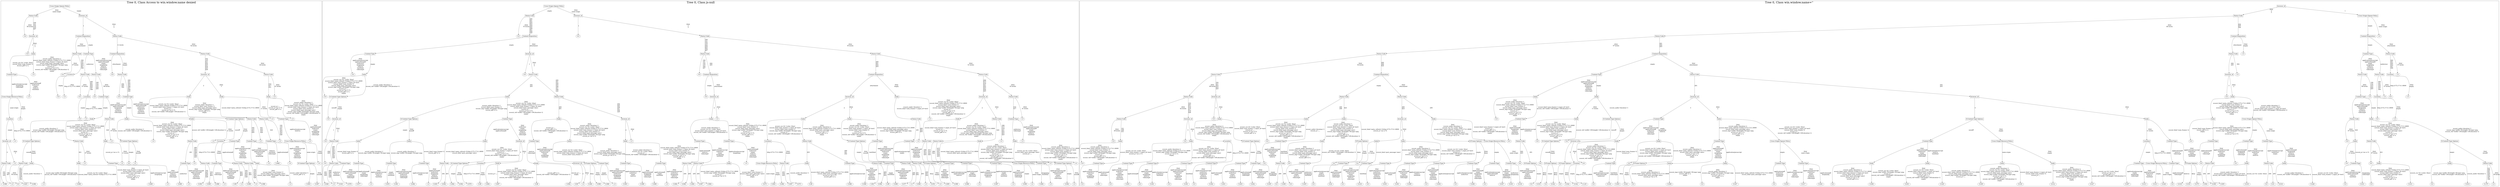 /*
Generated by:
    http://https://github.com/h2oai/h2o-3/tree/master/h2o-genmodel/src/main/java/hex/genmodel/tools/PrintMojo.java
*/

/*
On a mac:

$ brew install graphviz
$ dot -Tpng file.gv -o file.png
$ open file.png
*/

digraph G {

subgraph cluster_0 {
/* Nodes */

/* Level 0 */
{
"SG_0_Node_0" [shape=box, fontsize=20, label="Cross-Origin-Opener-Policy"]
}

/* Level 1 */
{
"SG_0_Node_1" [shape=box, fontsize=20, label="Status-Code"]
"SG_0_Node_2" [shape=box, fontsize=20, label="browser_id"]
}

/* Level 2 */
{
"SG_0_Node_72" [fontsize=20, label="0.0"]
"SG_0_Node_3" [shape=box, fontsize=20, label="browser_id"]
"SG_0_Node_4" [shape=box, fontsize=20, label="Content-Disposition"]
"SG_0_Node_5" [shape=box, fontsize=20, label="Status-Code"]
}

/* Level 3 */
{
"SG_0_Node_73" [fontsize=20, label="0.0"]
"SG_0_Node_6" [shape=box, fontsize=20, label="body"]
"SG_0_Node_7" [shape=box, fontsize=20, label="Status-Code"]
"SG_0_Node_8" [shape=box, fontsize=20, label="Content-Type"]
"SG_0_Node_9" [shape=box, fontsize=20, label="Content-Disposition"]
"SG_0_Node_10" [shape=box, fontsize=20, label="Status-Code"]
}

/* Level 4 */
{
"SG_0_Node_11" [shape=box, fontsize=20, label="Content-Type"]
"SG_0_Node_74" [fontsize=20, label="1.0"]
"SG_0_Node_75" [fontsize=20, label="0.0"]
"SG_0_Node_12" [shape=box, fontsize=20, label="Location"]
"SG_0_Node_13" [shape=box, fontsize=20, label="Status-Code"]
"SG_0_Node_14" [shape=box, fontsize=20, label="Status-Code"]
"SG_0_Node_76" [fontsize=20, label="0.0"]
"SG_0_Node_15" [shape=box, fontsize=20, label="Status-Code"]
"SG_0_Node_16" [shape=box, fontsize=20, label="browser_id"]
"SG_0_Node_17" [shape=box, fontsize=20, label="Status-Code"]
}

/* Level 5 */
{
"SG_0_Node_18" [shape=box, fontsize=20, label="Cross-Origin-Resource-Policy"]
"SG_0_Node_77" [fontsize=20, label="1.0"]
"SG_0_Node_78" [fontsize=20, label="0.0"]
"SG_0_Node_79" [fontsize=20, label="1.0"]
"SG_0_Node_80" [fontsize=20, label="0.0"]
"SG_0_Node_19" [shape=box, fontsize=20, label="Location"]
"SG_0_Node_81" [fontsize=20, label="0.0"]
"SG_0_Node_20" [shape=box, fontsize=20, label="Content-Type"]
"SG_0_Node_82" [fontsize=20, label="0.0"]
"SG_0_Node_21" [shape=box, fontsize=20, label="Content-Type"]
"SG_0_Node_22" [shape=box, fontsize=20, label="body"]
"SG_0_Node_23" [shape=box, fontsize=20, label="body"]
"SG_0_Node_24" [shape=box, fontsize=20, label="body"]
"SG_0_Node_83" [fontsize=20, label="1.0"]
}

/* Level 6 */
{
"SG_0_Node_25" [shape=box, fontsize=20, label="Location"]
"SG_0_Node_84" [fontsize=20, label="1.0"]
"SG_0_Node_85" [fontsize=20, label="0.0"]
"SG_0_Node_86" [fontsize=20, label="1.0"]
"SG_0_Node_26" [shape=box, fontsize=20, label="body"]
"SG_0_Node_27" [shape=box, fontsize=20, label="Status-Code"]
"SG_0_Node_28" [shape=box, fontsize=20, label="body"]
"SG_0_Node_29" [shape=box, fontsize=20, label="body"]
"SG_0_Node_30" [shape=box, fontsize=20, label="X-Content-Type-Options"]
"SG_0_Node_31" [shape=box, fontsize=20, label="Status-Code"]
"SG_0_Node_32" [shape=box, fontsize=20, label="Status-Code"]
"SG_0_Node_87" [fontsize=20, label="1.0"]
"SG_0_Node_33" [shape=box, fontsize=20, label="Content-Type"]
"SG_0_Node_88" [fontsize=20, label="1.0"]
}

/* Level 7 */
{
"SG_0_Node_34" [shape=box, fontsize=20, label="browser_id"]
"SG_0_Node_89" [fontsize=20, label="1.0"]
"SG_0_Node_35" [shape=box, fontsize=20, label="X-Content-Type-Options"]
"SG_0_Node_36" [shape=box, fontsize=20, label="Status-Code"]
"SG_0_Node_37" [shape=box, fontsize=20, label="body"]
"SG_0_Node_90" [fontsize=20, label="1.0"]
"SG_0_Node_38" [shape=box, fontsize=20, label="X-Content-Type-Options"]
"SG_0_Node_91" [fontsize=20, label="1.0"]
"SG_0_Node_39" [shape=box, fontsize=20, label="Status-Code"]
"SG_0_Node_92" [fontsize=20, label="1.0"]
"SG_0_Node_40" [shape=box, fontsize=20, label="Location"]
"SG_0_Node_41" [shape=box, fontsize=20, label="Content-Type"]
"SG_0_Node_42" [shape=box, fontsize=20, label="Content-Type"]
"SG_0_Node_93" [fontsize=20, label="1.0"]
"SG_0_Node_43" [shape=box, fontsize=20, label="Content-Type"]
"SG_0_Node_94" [fontsize=20, label="1.0"]
"SG_0_Node_44" [shape=box, fontsize=20, label="Cross-Origin-Resource-Policy"]
"SG_0_Node_95" [fontsize=20, label="1.0"]
}

/* Level 8 */
{
"SG_0_Node_45" [shape=box, fontsize=20, label="Status-Code"]
"SG_0_Node_96" [fontsize=20, label="1.0"]
"SG_0_Node_46" [shape=box, fontsize=20, label="Status-Code"]
"SG_0_Node_47" [shape=box, fontsize=20, label="body"]
"SG_0_Node_48" [shape=box, fontsize=20, label="body"]
"SG_0_Node_97" [fontsize=20, label="1.0"]
"SG_0_Node_49" [shape=box, fontsize=20, label="Content-Type"]
"SG_0_Node_98" [fontsize=20, label="1.0"]
"SG_0_Node_99" [fontsize=20, label="0.0"]
"SG_0_Node_100" [fontsize=20, label="1.0"]
"SG_0_Node_50" [shape=box, fontsize=20, label="Content-Type"]
"SG_0_Node_101" [fontsize=20, label="1.0"]
"SG_0_Node_51" [shape=box, fontsize=20, label="Status-Code"]
"SG_0_Node_52" [shape=box, fontsize=20, label="Content-Type"]
"SG_0_Node_53" [shape=box, fontsize=20, label="Status-Code"]
"SG_0_Node_54" [shape=box, fontsize=20, label="Status-Code"]
"SG_0_Node_55" [shape=box, fontsize=20, label="body"]
"SG_0_Node_102" [fontsize=20, label="1.0"]
"SG_0_Node_103" [fontsize=20, label="0.969"]
"SG_0_Node_104" [fontsize=20, label="1.0"]
"SG_0_Node_57" [shape=box, fontsize=20, label="X-Content-Type-Options"]
"SG_0_Node_105" [fontsize=20, label="1.0"]
}

/* Level 9 */
{
"SG_0_Node_106" [fontsize=20, label="0.986"]
"SG_0_Node_107" [fontsize=20, label="1.0"]
"SG_0_Node_108" [fontsize=20, label="0.0"]
"SG_0_Node_109" [fontsize=20, label="0.625"]
"SG_0_Node_110" [fontsize=20, label="0.086"]
"SG_0_Node_111" [fontsize=20, label="1.0"]
"SG_0_Node_112" [fontsize=20, label="0.969"]
"SG_0_Node_113" [fontsize=20, label="1.0"]
"SG_0_Node_114" [fontsize=20, label="0.969"]
"SG_0_Node_115" [fontsize=20, label="1.0"]
"SG_0_Node_116" [fontsize=20, label="0.969"]
"SG_0_Node_117" [fontsize=20, label="1.0"]
"SG_0_Node_118" [fontsize=20, label="0.993"]
"SG_0_Node_119" [fontsize=20, label="0.999"]
"SG_0_Node_120" [fontsize=20, label="0.996"]
"SG_0_Node_121" [fontsize=20, label="1.0"]
"SG_0_Node_122" [fontsize=20, label="0.99"]
"SG_0_Node_123" [fontsize=20, label="1.0"]
"SG_0_Node_124" [fontsize=20, label="0.998"]
"SG_0_Node_125" [fontsize=20, label="1.0"]
"SG_0_Node_126" [fontsize=20, label="0.998"]
"SG_0_Node_127" [fontsize=20, label="1.0"]
"SG_0_Node_128" [fontsize=20, label="0.993"]
"SG_0_Node_129" [fontsize=20, label="0.997"]
}

/* Edges */
"SG_0_Node_0" -> "SG_0_Node_1" [fontsize=20, label="[NA]
same-origin
"]
"SG_0_Node_0" -> "SG_0_Node_2" [fontsize=20, label="empty
"]
"SG_0_Node_2" -> "SG_0_Node_4" [fontsize=20, label="1
"]
"SG_0_Node_2" -> "SG_0_Node_5" [fontsize=20, label="[NA]
2
3
"]
"SG_0_Node_5" -> "SG_0_Node_9" [fontsize=20, label="11 levels
"]
"SG_0_Node_5" -> "SG_0_Node_10" [fontsize=20, label="[NA]
52 levels
"]
"SG_0_Node_10" -> "SG_0_Node_16" [fontsize=20, label="102
103
421
422
423
424
425
426
"]
"SG_0_Node_10" -> "SG_0_Node_17" [fontsize=20, label="[NA]
44 levels
"]
"SG_0_Node_17" -> "SG_0_Node_24" [fontsize=20, label="416
417
431
"]
"SG_0_Node_17" -> "SG_0_Node_83" [fontsize=20, label="[NA]
41 levels
"]
"SG_0_Node_24" -> "SG_0_Node_33" [fontsize=20, label="ecocnt_js=.,,.
ecocnt_js=var a=5;
ecocnt_pdf=a=a
"]
"SG_0_Node_24" -> "SG_0_Node_88" [fontsize=20, label="[NA]
ecocnt_audio=duration=1
ecocnt_css=h1 {color: blue}
ecocnt_html=meta_refresh=0;http://172.17.0.1:8000
ecocnt_html=num_frames=1,input_id=test1
ecocnt_html=num_frames=2
ecocnt_html=post_message=mes1
ecocnt_img=width=50,height=50,type=png
ecocnt_vid=width=100,height=100,duration=2
empty
"]
"SG_0_Node_33" -> "SG_0_Node_44" [fontsize=20, label="application/javascript
text/css
"]
"SG_0_Node_33" -> "SG_0_Node_95" [fontsize=20, label="[NA]
application/pdf
audio/wav
empty
image/png
text/html
video/mp4
"]
"SG_0_Node_44" -> "SG_0_Node_57" [fontsize=20, label="same-origin
"]
"SG_0_Node_44" -> "SG_0_Node_105" [fontsize=20, label="[NA]
empty
"]
"SG_0_Node_57" -> "SG_0_Node_128" [fontsize=20, label="empty
"]
"SG_0_Node_57" -> "SG_0_Node_129" [fontsize=20, label="[NA]
nosniff
"]
"SG_0_Node_16" -> "SG_0_Node_22" [fontsize=20, label="2
"]
"SG_0_Node_16" -> "SG_0_Node_23" [fontsize=20, label="[NA]
3
"]
"SG_0_Node_23" -> "SG_0_Node_32" [fontsize=20, label="ecocnt_html=meta_refresh=0;http://172.17.0.1:8000
"]
"SG_0_Node_23" -> "SG_0_Node_87" [fontsize=20, label="[NA]
11 levels
"]
"SG_0_Node_32" -> "SG_0_Node_43" [fontsize=20, label="424
"]
"SG_0_Node_32" -> "SG_0_Node_94" [fontsize=20, label="102
103
421
422
423
425
426
"]
"SG_0_Node_43" -> "SG_0_Node_103" [fontsize=20, label="application/pdf
"]
"SG_0_Node_43" -> "SG_0_Node_104" [fontsize=20, label="[NA]
application/javascript
audio/wav
empty
image/png
text/css
text/html
video/mp4
"]
"SG_0_Node_22" -> "SG_0_Node_30" [fontsize=20, label="ecocnt_css=h1 {color: blue}
ecocnt_html=meta_refresh=0;http://172.17.0.1:8000
ecocnt_html=num_frames=1,input_id=test1
ecocnt_js=.,,.
ecocnt_js=var a=5;
ecocnt_vid=width=100,height=100,duration=2
"]
"SG_0_Node_22" -> "SG_0_Node_31" [fontsize=20, label="[NA]
ecocnt_audio=duration=1
ecocnt_html=num_frames=2
ecocnt_html=post_message=mes1
ecocnt_img=width=50,height=50,type=png
ecocnt_pdf=a=a
empty
"]
"SG_0_Node_31" -> "SG_0_Node_42" [fontsize=20, label="102
103
422
424
"]
"SG_0_Node_31" -> "SG_0_Node_93" [fontsize=20, label="421
423
425
426
"]
"SG_0_Node_42" -> "SG_0_Node_55" [fontsize=20, label="[NA]
application/javascript
application/pdf
audio/wav
empty
image/png
"]
"SG_0_Node_42" -> "SG_0_Node_102" [fontsize=20, label="text/css
text/html
video/mp4
"]
"SG_0_Node_55" -> "SG_0_Node_126" [fontsize=20, label="[NA]
ecocnt_html=num_frames=2
ecocnt_html=post_message=mes1
ecocnt_img=width=50,height=50,type=png
empty
"]
"SG_0_Node_55" -> "SG_0_Node_127" [fontsize=20, label="ecocnt_audio=duration=1
ecocnt_pdf=a=a
"]
"SG_0_Node_30" -> "SG_0_Node_40" [fontsize=20, label="nosniff
"]
"SG_0_Node_30" -> "SG_0_Node_41" [fontsize=20, label="[NA]
empty
"]
"SG_0_Node_41" -> "SG_0_Node_53" [fontsize=20, label="application/pdf
"]
"SG_0_Node_41" -> "SG_0_Node_54" [fontsize=20, label="[NA]
application/javascript
audio/wav
empty
image/png
text/css
text/html
video/mp4
"]
"SG_0_Node_54" -> "SG_0_Node_124" [fontsize=20, label="421
424
"]
"SG_0_Node_54" -> "SG_0_Node_125" [fontsize=20, label="102
103
422
423
425
426
"]
"SG_0_Node_53" -> "SG_0_Node_122" [fontsize=20, label="421
422
423
"]
"SG_0_Node_53" -> "SG_0_Node_123" [fontsize=20, label="102
103
424
425
426
"]
"SG_0_Node_40" -> "SG_0_Node_51" [fontsize=20, label="http://172.17.0.1:8000
"]
"SG_0_Node_40" -> "SG_0_Node_52" [fontsize=20, label="[NA]
empty
"]
"SG_0_Node_52" -> "SG_0_Node_120" [fontsize=20, label="text/css
video/mp4
"]
"SG_0_Node_52" -> "SG_0_Node_121" [fontsize=20, label="[NA]
application/javascript
application/pdf
audio/wav
empty
image/png
text/html
"]
"SG_0_Node_51" -> "SG_0_Node_118" [fontsize=20, label="102
423
424
425
426
"]
"SG_0_Node_51" -> "SG_0_Node_119" [fontsize=20, label="103
421
422
"]
"SG_0_Node_9" -> "SG_0_Node_76" [fontsize=20, label="attachment
"]
"SG_0_Node_9" -> "SG_0_Node_15" [fontsize=20, label="[NA]
empty
"]
"SG_0_Node_15" -> "SG_0_Node_82" [fontsize=20, label="204
205
304
"]
"SG_0_Node_15" -> "SG_0_Node_21" [fontsize=20, label="200
201
202
203
206
207
208
226
"]
"SG_0_Node_21" -> "SG_0_Node_28" [fontsize=20, label="empty
"]
"SG_0_Node_21" -> "SG_0_Node_29" [fontsize=20, label="[NA]
application/javascript
application/pdf
audio/wav
image/png
text/css
text/html
video/mp4
"]
"SG_0_Node_29" -> "SG_0_Node_39" [fontsize=20, label="ecocnt_vid=width=100,height=100,duration=2
"]
"SG_0_Node_29" -> "SG_0_Node_92" [fontsize=20, label="[NA]
11 levels
"]
"SG_0_Node_39" -> "SG_0_Node_50" [fontsize=20, label="201
"]
"SG_0_Node_39" -> "SG_0_Node_101" [fontsize=20, label="200
202
203
206
207
208
226
"]
"SG_0_Node_50" -> "SG_0_Node_116" [fontsize=20, label="audio/wav
"]
"SG_0_Node_50" -> "SG_0_Node_117" [fontsize=20, label="[NA]
application/javascript
application/pdf
image/png
text/css
text/html
video/mp4
"]
"SG_0_Node_28" -> "SG_0_Node_38" [fontsize=20, label="ecocnt_audio=duration=1
ecocnt_vid=width=100,height=100,duration=2
"]
"SG_0_Node_28" -> "SG_0_Node_91" [fontsize=20, label="[NA]
ecocnt_css=h1 {color: blue}
ecocnt_html=meta_refresh=0;http://172.17.0.1:8000
ecocnt_html=num_frames=1,input_id=test1
ecocnt_html=num_frames=2
ecocnt_html=post_message=mes1
ecocnt_img=width=50,height=50,type=png
ecocnt_js=.,,.
ecocnt_js=var a=5;
ecocnt_pdf=a=a
empty
"]
"SG_0_Node_38" -> "SG_0_Node_99" [fontsize=20, label="empty
"]
"SG_0_Node_38" -> "SG_0_Node_100" [fontsize=20, label="[NA]
nosniff
"]
"SG_0_Node_4" -> "SG_0_Node_7" [fontsize=20, label="[NA]
attachment
"]
"SG_0_Node_4" -> "SG_0_Node_8" [fontsize=20, label="empty
"]
"SG_0_Node_8" -> "SG_0_Node_13" [fontsize=20, label="audio/wav
"]
"SG_0_Node_8" -> "SG_0_Node_14" [fontsize=20, label="[NA]
application/javascript
application/pdf
empty
image/png
text/css
text/html
video/mp4
"]
"SG_0_Node_14" -> "SG_0_Node_81" [fontsize=20, label="100
102
103
204
205
"]
"SG_0_Node_14" -> "SG_0_Node_20" [fontsize=20, label="[NA]
58 levels
"]
"SG_0_Node_20" -> "SG_0_Node_26" [fontsize=20, label="empty
"]
"SG_0_Node_20" -> "SG_0_Node_27" [fontsize=20, label="[NA]
application/javascript
application/pdf
image/png
text/css
text/html
video/mp4
"]
"SG_0_Node_27" -> "SG_0_Node_37" [fontsize=20, label="424
"]
"SG_0_Node_27" -> "SG_0_Node_90" [fontsize=20, label="[NA]
57 levels
"]
"SG_0_Node_37" -> "SG_0_Node_49" [fontsize=20, label="ecocnt_js=var a=5;
"]
"SG_0_Node_37" -> "SG_0_Node_98" [fontsize=20, label="[NA]
11 levels
"]
"SG_0_Node_49" -> "SG_0_Node_114" [fontsize=20, label="application/javascript
image/png
"]
"SG_0_Node_49" -> "SG_0_Node_115" [fontsize=20, label="[NA]
application/pdf
text/css
text/html
video/mp4
"]
"SG_0_Node_26" -> "SG_0_Node_35" [fontsize=20, label="ecocnt_audio=duration=1
ecocnt_img=width=50,height=50,type=png
ecocnt_vid=width=100,height=100,duration=2
"]
"SG_0_Node_26" -> "SG_0_Node_36" [fontsize=20, label="[NA]
ecocnt_css=h1 {color: blue}
ecocnt_html=meta_refresh=0;http://172.17.0.1:8000
ecocnt_html=num_frames=1,input_id=test1
ecocnt_html=num_frames=2
ecocnt_html=post_message=mes1
ecocnt_js=.,,.
ecocnt_js=var a=5;
ecocnt_pdf=a=a
empty
"]
"SG_0_Node_36" -> "SG_0_Node_48" [fontsize=20, label="421
"]
"SG_0_Node_36" -> "SG_0_Node_97" [fontsize=20, label="[NA]
57 levels
"]
"SG_0_Node_48" -> "SG_0_Node_112" [fontsize=20, label="ecocnt_css=h1 {color: blue}
ecocnt_html=meta_refresh=0;http://172.17.0.1:8000
"]
"SG_0_Node_48" -> "SG_0_Node_113" [fontsize=20, label="[NA]
ecocnt_html=num_frames=1,input_id=test1
ecocnt_html=num_frames=2
ecocnt_html=post_message=mes1
ecocnt_js=.,,.
ecocnt_js=var a=5;
ecocnt_pdf=a=a
empty
"]
"SG_0_Node_35" -> "SG_0_Node_46" [fontsize=20, label="nosniff
"]
"SG_0_Node_35" -> "SG_0_Node_47" [fontsize=20, label="[NA]
empty
"]
"SG_0_Node_47" -> "SG_0_Node_110" [fontsize=20, label="ecocnt_audio=duration=1
"]
"SG_0_Node_47" -> "SG_0_Node_111" [fontsize=20, label="ecocnt_img=width=50,height=50,type=png
ecocnt_vid=width=100,height=100,duration=2
"]
"SG_0_Node_46" -> "SG_0_Node_108" [fontsize=20, label="[NA]
50 levels
"]
"SG_0_Node_46" -> "SG_0_Node_109" [fontsize=20, label="101
300
301
302
303
304
307
308
"]
"SG_0_Node_13" -> "SG_0_Node_80" [fontsize=20, label="[NA]
57 levels
"]
"SG_0_Node_13" -> "SG_0_Node_19" [fontsize=20, label="300
301
302
303
307
308
"]
"SG_0_Node_19" -> "SG_0_Node_85" [fontsize=20, label="empty
"]
"SG_0_Node_19" -> "SG_0_Node_86" [fontsize=20, label="[NA]
http://172.17.0.1:8000
"]
"SG_0_Node_7" -> "SG_0_Node_75" [fontsize=20, label="[NA]
57 levels
"]
"SG_0_Node_7" -> "SG_0_Node_12" [fontsize=20, label="300
301
302
303
307
308
"]
"SG_0_Node_12" -> "SG_0_Node_78" [fontsize=20, label="empty
"]
"SG_0_Node_12" -> "SG_0_Node_79" [fontsize=20, label="[NA]
http://172.17.0.1:8000
"]
"SG_0_Node_1" -> "SG_0_Node_72" [fontsize=20, label="[NA]
58 levels
"]
"SG_0_Node_1" -> "SG_0_Node_3" [fontsize=20, label="100
101
102
103
407
"]
"SG_0_Node_3" -> "SG_0_Node_73" [fontsize=20, label="1
"]
"SG_0_Node_3" -> "SG_0_Node_6" [fontsize=20, label="[NA]
2
3
"]
"SG_0_Node_6" -> "SG_0_Node_11" [fontsize=20, label="ecocnt_css=h1 {color: blue}
ecocnt_html=num_frames=2
ecocnt_pdf=a=a
"]
"SG_0_Node_6" -> "SG_0_Node_74" [fontsize=20, label="[NA]
ecocnt_audio=duration=1
ecocnt_html=meta_refresh=0;http://172.17.0.1:8000
ecocnt_html=num_frames=1,input_id=test1
ecocnt_html=post_message=mes1
ecocnt_img=width=50,height=50,type=png
ecocnt_js=.,,.
ecocnt_js=var a=5;
ecocnt_vid=width=100,height=100,duration=2
empty
"]
"SG_0_Node_11" -> "SG_0_Node_18" [fontsize=20, label="application/javascript
image/png
video/mp4
"]
"SG_0_Node_11" -> "SG_0_Node_77" [fontsize=20, label="[NA]
application/pdf
audio/wav
empty
text/css
text/html
"]
"SG_0_Node_18" -> "SG_0_Node_25" [fontsize=20, label="same-origin
"]
"SG_0_Node_18" -> "SG_0_Node_84" [fontsize=20, label="[NA]
empty
"]
"SG_0_Node_25" -> "SG_0_Node_34" [fontsize=20, label="empty
"]
"SG_0_Node_25" -> "SG_0_Node_89" [fontsize=20, label="[NA]
http://172.17.0.1:8000
"]
"SG_0_Node_34" -> "SG_0_Node_45" [fontsize=20, label="2
"]
"SG_0_Node_34" -> "SG_0_Node_96" [fontsize=20, label="[NA]
3
"]
"SG_0_Node_45" -> "SG_0_Node_106" [fontsize=20, label="101
102
103
"]
"SG_0_Node_45" -> "SG_0_Node_107" [fontsize=20, label="100
407
"]

fontsize=40
label="Tree 0, Class Access to win.window.name denied"
}

subgraph cluster_1 {
/* Nodes */

/* Level 0 */
{
"SG_1_Node_0" [shape=box, fontsize=20, label="Cross-Origin-Opener-Policy"]
}

/* Level 1 */
{
"SG_1_Node_1" [shape=box, fontsize=20, label="Status-Code"]
"SG_1_Node_2" [shape=box, fontsize=20, label="browser_id"]
}

/* Level 2 */
{
"SG_1_Node_138" [fontsize=20, label="0.0"]
"SG_1_Node_3" [shape=box, fontsize=20, label="Content-Disposition"]
"SG_1_Node_139" [fontsize=20, label="0.0"]
"SG_1_Node_4" [shape=box, fontsize=20, label="Status-Code"]
}

/* Level 3 */
{
"SG_1_Node_5" [shape=box, fontsize=20, label="Content-Type"]
"SG_1_Node_6" [shape=box, fontsize=20, label="browser_id"]
"SG_1_Node_7" [shape=box, fontsize=20, label="Status-Code"]
"SG_1_Node_8" [shape=box, fontsize=20, label="Status-Code"]
}

/* Level 4 */
{
"SG_1_Node_140" [fontsize=20, label="0.0"]
"SG_1_Node_9" [shape=box, fontsize=20, label="body"]
"SG_1_Node_141" [fontsize=20, label="0.0"]
"SG_1_Node_10" [shape=box, fontsize=20, label="Status-Code"]
"SG_1_Node_142" [fontsize=20, label="0.0"]
"SG_1_Node_11" [shape=box, fontsize=20, label="Content-Disposition"]
"SG_1_Node_12" [shape=box, fontsize=20, label="Content-Disposition"]
"SG_1_Node_13" [shape=box, fontsize=20, label="Status-Code"]
}

/* Level 5 */
{
"SG_1_Node_143" [fontsize=20, label="0.0"]
"SG_1_Node_14" [shape=box, fontsize=20, label="X-Content-Type-Options"]
"SG_1_Node_15" [shape=box, fontsize=20, label="body"]
"SG_1_Node_16" [shape=box, fontsize=20, label="Status-Code"]
"SG_1_Node_144" [fontsize=20, label="0.0"]
"SG_1_Node_17" [shape=box, fontsize=20, label="browser_id"]
"SG_1_Node_18" [shape=box, fontsize=20, label="browser_id"]
"SG_1_Node_19" [shape=box, fontsize=20, label="body"]
"SG_1_Node_20" [shape=box, fontsize=20, label="browser_id"]
"SG_1_Node_21" [shape=box, fontsize=20, label="Status-Code"]
}

/* Level 6 */
{
"SG_1_Node_145" [fontsize=20, label="0.0"]
"SG_1_Node_22" [shape=box, fontsize=20, label="browser_id"]
"SG_1_Node_23" [shape=box, fontsize=20, label="X-Content-Type-Options"]
"SG_1_Node_24" [shape=box, fontsize=20, label="Content-Type"]
"SG_1_Node_25" [shape=box, fontsize=20, label="body"]
"SG_1_Node_26" [shape=box, fontsize=20, label="browser_id"]
"SG_1_Node_27" [shape=box, fontsize=20, label="body"]
"SG_1_Node_146" [fontsize=20, label="1.0"]
"SG_1_Node_28" [shape=box, fontsize=20, label="body"]
"SG_1_Node_29" [shape=box, fontsize=20, label="body"]
"SG_1_Node_30" [shape=box, fontsize=20, label="Status-Code"]
"SG_1_Node_147" [fontsize=20, label="1.0"]
"SG_1_Node_31" [shape=box, fontsize=20, label="body"]
"SG_1_Node_32" [shape=box, fontsize=20, label="Status-Code"]
"SG_1_Node_33" [shape=box, fontsize=20, label="Content-Type"]
"SG_1_Node_148" [fontsize=20, label="1.0"]
}

/* Level 7 */
{
"SG_1_Node_149" [fontsize=20, label="0.0"]
"SG_1_Node_34" [shape=box, fontsize=20, label="Status-Code"]
"SG_1_Node_35" [shape=box, fontsize=20, label="body"]
"SG_1_Node_36" [shape=box, fontsize=20, label="body"]
"SG_1_Node_37" [shape=box, fontsize=20, label="body"]
"SG_1_Node_38" [shape=box, fontsize=20, label="browser_id"]
"SG_1_Node_39" [shape=box, fontsize=20, label="Content-Type"]
"SG_1_Node_40" [shape=box, fontsize=20, label="body"]
"SG_1_Node_41" [shape=box, fontsize=20, label="body"]
"SG_1_Node_150" [fontsize=20, label="1.0"]
"SG_1_Node_42" [shape=box, fontsize=20, label="Content-Type"]
"SG_1_Node_43" [shape=box, fontsize=20, label="Content-Type"]
"SG_1_Node_44" [shape=box, fontsize=20, label="Location"]
"SG_1_Node_45" [shape=box, fontsize=20, label="Status-Code"]
"SG_1_Node_46" [shape=box, fontsize=20, label="X-Content-Type-Options"]
"SG_1_Node_47" [shape=box, fontsize=20, label="Content-Type"]
"SG_1_Node_48" [shape=box, fontsize=20, label="Content-Type"]
"SG_1_Node_151" [fontsize=20, label="1.0"]
"SG_1_Node_49" [shape=box, fontsize=20, label="Status-Code"]
"SG_1_Node_50" [shape=box, fontsize=20, label="Status-Code"]
"SG_1_Node_51" [shape=box, fontsize=20, label="body"]
"SG_1_Node_152" [fontsize=20, label="1.0"]
"SG_1_Node_52" [shape=box, fontsize=20, label="body"]
"SG_1_Node_153" [fontsize=20, label="1.0"]
}

/* Level 8 */
{
"SG_1_Node_154" [fontsize=20, label="0.0"]
"SG_1_Node_53" [shape=box, fontsize=20, label="Status-Code"]
"SG_1_Node_54" [shape=box, fontsize=20, label="Content-Type"]
"SG_1_Node_55" [shape=box, fontsize=20, label="Content-Type"]
"SG_1_Node_56" [shape=box, fontsize=20, label="Content-Type"]
"SG_1_Node_57" [shape=box, fontsize=20, label="Content-Type"]
"SG_1_Node_58" [shape=box, fontsize=20, label="Status-Code"]
"SG_1_Node_59" [shape=box, fontsize=20, label="X-Content-Type-Options"]
"SG_1_Node_60" [shape=box, fontsize=20, label="Location"]
"SG_1_Node_61" [shape=box, fontsize=20, label="body"]
"SG_1_Node_62" [shape=box, fontsize=20, label="body"]
"SG_1_Node_63" [shape=box, fontsize=20, label="browser_id"]
"SG_1_Node_64" [shape=box, fontsize=20, label="X-Frame-Options"]
"SG_1_Node_65" [shape=box, fontsize=20, label="Content-Type"]
"SG_1_Node_66" [shape=box, fontsize=20, label="Content-Type"]
"SG_1_Node_67" [shape=box, fontsize=20, label="Content-Type"]
"SG_1_Node_68" [shape=box, fontsize=20, label="Status-Code"]
"SG_1_Node_69" [shape=box, fontsize=20, label="Status-Code"]
"SG_1_Node_70" [shape=box, fontsize=20, label="body"]
"SG_1_Node_155" [fontsize=20, label="1.0"]
"SG_1_Node_71" [shape=box, fontsize=20, label="Cross-Origin-Resource-Policy"]
"SG_1_Node_72" [shape=box, fontsize=20, label="Status-Code"]
"SG_1_Node_73" [shape=box, fontsize=20, label="body"]
"SG_1_Node_74" [shape=box, fontsize=20, label="Content-Type"]
"SG_1_Node_75" [shape=box, fontsize=20, label="Status-Code"]
"SG_1_Node_76" [shape=box, fontsize=20, label="Content-Type"]
"SG_1_Node_77" [shape=box, fontsize=20, label="Status-Code"]
"SG_1_Node_78" [shape=box, fontsize=20, label="Status-Code"]
"SG_1_Node_79" [shape=box, fontsize=20, label="X-Frame-Options"]
"SG_1_Node_156" [fontsize=20, label="1.0"]
"SG_1_Node_80" [shape=box, fontsize=20, label="Content-Type"]
"SG_1_Node_81" [shape=box, fontsize=20, label="Content-Type"]
"SG_1_Node_82" [shape=box, fontsize=20, label="Content-Type"]
"SG_1_Node_83" [shape=box, fontsize=20, label="Cross-Origin-Resource-Policy"]
"SG_1_Node_84" [shape=box, fontsize=20, label="Content-Type"]
"SG_1_Node_157" [fontsize=20, label="1.0"]
"SG_1_Node_85" [shape=box, fontsize=20, label="X-Content-Type-Options"]
"SG_1_Node_158" [fontsize=20, label="1.0"]
}

/* Level 9 */
{
"SG_1_Node_159" [fontsize=20, label="0.948"]
"SG_1_Node_160" [fontsize=20, label="1.0"]
"SG_1_Node_161" [fontsize=20, label="0.943"]
"SG_1_Node_162" [fontsize=20, label="0.978"]
"SG_1_Node_163" [fontsize=20, label="0.977"]
"SG_1_Node_164" [fontsize=20, label="1.0"]
"SG_1_Node_165" [fontsize=20, label="0.953"]
"SG_1_Node_166" [fontsize=20, label="0.991"]
"SG_1_Node_167" [fontsize=20, label="0.984"]
"SG_1_Node_168" [fontsize=20, label="1.0"]
"SG_1_Node_169" [fontsize=20, label="0.945"]
"SG_1_Node_170" [fontsize=20, label="0.992"]
"SG_1_Node_171" [fontsize=20, label="0.982"]
"SG_1_Node_172" [fontsize=20, label="0.992"]
"SG_1_Node_173" [fontsize=20, label="0.979"]
"SG_1_Node_174" [fontsize=20, label="0.99"]
"SG_1_Node_175" [fontsize=20, label="0.984"]
"SG_1_Node_176" [fontsize=20, label="0.997"]
"SG_1_Node_177" [fontsize=20, label="0.98"]
"SG_1_Node_178" [fontsize=20, label="0.992"]
"SG_1_Node_179" [fontsize=20, label="0.99"]
"SG_1_Node_180" [fontsize=20, label="1.0"]
"SG_1_Node_181" [fontsize=20, label="0.994"]
"SG_1_Node_182" [fontsize=20, label="0.998"]
"SG_1_Node_183" [fontsize=20, label="0.996"]
"SG_1_Node_184" [fontsize=20, label="1.0"]
"SG_1_Node_185" [fontsize=20, label="0.993"]
"SG_1_Node_186" [fontsize=20, label="0.999"]
"SG_1_Node_187" [fontsize=20, label="0.998"]
"SG_1_Node_188" [fontsize=20, label="1.0"]
"SG_1_Node_189" [fontsize=20, label="0.964"]
"SG_1_Node_190" [fontsize=20, label="0.984"]
"SG_1_Node_191" [fontsize=20, label="0.984"]
"SG_1_Node_192" [fontsize=20, label="0.997"]
"SG_1_Node_193" [fontsize=20, label="0.984"]
"SG_1_Node_194" [fontsize=20, label="1.0"]
"SG_1_Node_195" [fontsize=20, label="0.971"]
"SG_1_Node_196" [fontsize=20, label="0.983"]
"SG_1_Node_197" [fontsize=20, label="0.984"]
"SG_1_Node_198" [fontsize=20, label="0.997"]
"SG_1_Node_199" [fontsize=20, label="0.973"]
"SG_1_Node_200" [fontsize=20, label="0.99"]
"SG_1_Node_201" [fontsize=20, label="0.986"]
"SG_1_Node_202" [fontsize=20, label="0.996"]
"SG_1_Node_203" [fontsize=20, label="0.98"]
"SG_1_Node_204" [fontsize=20, label="0.994"]
"SG_1_Node_205" [fontsize=20, label="0.99"]
"SG_1_Node_206" [fontsize=20, label="0.998"]
"SG_1_Node_207" [fontsize=20, label="0.977"]
"SG_1_Node_208" [fontsize=20, label="1.0"]
"SG_1_Node_209" [fontsize=20, label="0.996"]
"SG_1_Node_210" [fontsize=20, label="1.0"]
"SG_1_Node_211" [fontsize=20, label="0.953"]
"SG_1_Node_212" [fontsize=20, label="1.0"]
"SG_1_Node_213" [fontsize=20, label="0.995"]
"SG_1_Node_214" [fontsize=20, label="0.999"]
"SG_1_Node_215" [fontsize=20, label="0.998"]
"SG_1_Node_216" [fontsize=20, label="1.0"]
"SG_1_Node_217" [fontsize=20, label="0.997"]
"SG_1_Node_218" [fontsize=20, label="1.0"]
"SG_1_Node_219" [fontsize=20, label="0.999"]
"SG_1_Node_220" [fontsize=20, label="1.0"]
"SG_1_Node_221" [fontsize=20, label="0.984"]
"SG_1_Node_222" [fontsize=20, label="1.0"]
"SG_1_Node_223" [fontsize=20, label="0.992"]
"SG_1_Node_224" [fontsize=20, label="1.0"]
}

/* Edges */
"SG_1_Node_0" -> "SG_1_Node_1" [fontsize=20, label="empty
"]
"SG_1_Node_0" -> "SG_1_Node_2" [fontsize=20, label="[NA]
same-origin
"]
"SG_1_Node_2" -> "SG_1_Node_139" [fontsize=20, label="1
"]
"SG_1_Node_2" -> "SG_1_Node_4" [fontsize=20, label="[NA]
2
3
"]
"SG_1_Node_4" -> "SG_1_Node_7" [fontsize=20, label="100
101
102
103
204
205
304
407
"]
"SG_1_Node_4" -> "SG_1_Node_8" [fontsize=20, label="[NA]
55 levels
"]
"SG_1_Node_8" -> "SG_1_Node_12" [fontsize=20, label="200
201
202
203
"]
"SG_1_Node_8" -> "SG_1_Node_13" [fontsize=20, label="[NA]
51 levels
"]
"SG_1_Node_13" -> "SG_1_Node_20" [fontsize=20, label="206
415
418
421
422
423
424
425
"]
"SG_1_Node_13" -> "SG_1_Node_21" [fontsize=20, label="[NA]
43 levels
"]
"SG_1_Node_21" -> "SG_1_Node_33" [fontsize=20, label="416
417
"]
"SG_1_Node_21" -> "SG_1_Node_148" [fontsize=20, label="[NA]
41 levels
"]
"SG_1_Node_33" -> "SG_1_Node_52" [fontsize=20, label="audio/wav
video/mp4
"]
"SG_1_Node_33" -> "SG_1_Node_153" [fontsize=20, label="[NA]
application/javascript
application/pdf
empty
image/png
text/css
text/html
"]
"SG_1_Node_52" -> "SG_1_Node_85" [fontsize=20, label="ecocnt_css=h1 {color: blue}
ecocnt_html=post_message=mes1
ecocnt_js=.,,.
"]
"SG_1_Node_52" -> "SG_1_Node_158" [fontsize=20, label="[NA]
ecocnt_audio=duration=1
ecocnt_html=meta_refresh=0;http://172.17.0.1:8000
ecocnt_html=num_frames=1,input_id=test1
ecocnt_html=num_frames=2
ecocnt_img=width=50,height=50,type=png
ecocnt_js=var a=5;
ecocnt_pdf=a=a
ecocnt_vid=width=100,height=100,duration=2
empty
"]
"SG_1_Node_85" -> "SG_1_Node_223" [fontsize=20, label="empty
"]
"SG_1_Node_85" -> "SG_1_Node_224" [fontsize=20, label="[NA]
nosniff
"]
"SG_1_Node_20" -> "SG_1_Node_31" [fontsize=20, label="2
"]
"SG_1_Node_20" -> "SG_1_Node_32" [fontsize=20, label="[NA]
3
"]
"SG_1_Node_32" -> "SG_1_Node_51" [fontsize=20, label="424
"]
"SG_1_Node_32" -> "SG_1_Node_152" [fontsize=20, label="206
415
418
421
422
423
425
"]
"SG_1_Node_51" -> "SG_1_Node_84" [fontsize=20, label="ecocnt_html=meta_refresh=0;http://172.17.0.1:8000
ecocnt_html=post_message=mes1
"]
"SG_1_Node_51" -> "SG_1_Node_157" [fontsize=20, label="[NA]
ecocnt_audio=duration=1
ecocnt_css=h1 {color: blue}
ecocnt_html=num_frames=1,input_id=test1
ecocnt_html=num_frames=2
ecocnt_img=width=50,height=50,type=png
ecocnt_js=.,,.
ecocnt_js=var a=5;
ecocnt_pdf=a=a
ecocnt_vid=width=100,height=100,duration=2
empty
"]
"SG_1_Node_84" -> "SG_1_Node_221" [fontsize=20, label="image/png
text/html
"]
"SG_1_Node_84" -> "SG_1_Node_222" [fontsize=20, label="[NA]
application/javascript
application/pdf
audio/wav
empty
text/css
video/mp4
"]
"SG_1_Node_31" -> "SG_1_Node_49" [fontsize=20, label="ecocnt_html=num_frames=1,input_id=test1
ecocnt_js=.,,.
ecocnt_js=var a=5;
ecocnt_pdf=a=a
"]
"SG_1_Node_31" -> "SG_1_Node_50" [fontsize=20, label="[NA]
ecocnt_audio=duration=1
ecocnt_css=h1 {color: blue}
ecocnt_html=meta_refresh=0;http://172.17.0.1:8000
ecocnt_html=num_frames=2
ecocnt_html=post_message=mes1
ecocnt_img=width=50,height=50,type=png
ecocnt_vid=width=100,height=100,duration=2
empty
"]
"SG_1_Node_50" -> "SG_1_Node_82" [fontsize=20, label="206
422
"]
"SG_1_Node_50" -> "SG_1_Node_83" [fontsize=20, label="415
418
421
423
424
425
"]
"SG_1_Node_83" -> "SG_1_Node_219" [fontsize=20, label="empty
"]
"SG_1_Node_83" -> "SG_1_Node_220" [fontsize=20, label="[NA]
same-origin
"]
"SG_1_Node_82" -> "SG_1_Node_217" [fontsize=20, label="application/javascript
empty
text/css
text/html
"]
"SG_1_Node_82" -> "SG_1_Node_218" [fontsize=20, label="[NA]
application/pdf
audio/wav
image/png
video/mp4
"]
"SG_1_Node_49" -> "SG_1_Node_80" [fontsize=20, label="206
421
423
425
"]
"SG_1_Node_49" -> "SG_1_Node_81" [fontsize=20, label="415
418
422
424
"]
"SG_1_Node_81" -> "SG_1_Node_215" [fontsize=20, label="application/pdf
empty
text/html
video/mp4
"]
"SG_1_Node_81" -> "SG_1_Node_216" [fontsize=20, label="[NA]
application/javascript
audio/wav
image/png
text/css
"]
"SG_1_Node_80" -> "SG_1_Node_213" [fontsize=20, label="[NA]
audio/wav
empty
image/png
text/html
video/mp4
"]
"SG_1_Node_80" -> "SG_1_Node_214" [fontsize=20, label="application/javascript
application/pdf
text/css
"]
"SG_1_Node_12" -> "SG_1_Node_18" [fontsize=20, label="attachment
"]
"SG_1_Node_12" -> "SG_1_Node_19" [fontsize=20, label="[NA]
empty
"]
"SG_1_Node_19" -> "SG_1_Node_30" [fontsize=20, label="ecocnt_audio=duration=1
ecocnt_html=num_frames=1,input_id=test1
"]
"SG_1_Node_19" -> "SG_1_Node_147" [fontsize=20, label="[NA]
ecocnt_css=h1 {color: blue}
ecocnt_html=meta_refresh=0;http://172.17.0.1:8000
ecocnt_html=num_frames=2
ecocnt_html=post_message=mes1
ecocnt_img=width=50,height=50,type=png
ecocnt_js=.,,.
ecocnt_js=var a=5;
ecocnt_pdf=a=a
ecocnt_vid=width=100,height=100,duration=2
empty
"]
"SG_1_Node_30" -> "SG_1_Node_48" [fontsize=20, label="201
"]
"SG_1_Node_30" -> "SG_1_Node_151" [fontsize=20, label="200
202
203
"]
"SG_1_Node_48" -> "SG_1_Node_79" [fontsize=20, label="application/javascript
empty
"]
"SG_1_Node_48" -> "SG_1_Node_156" [fontsize=20, label="[NA]
application/pdf
audio/wav
image/png
text/css
text/html
video/mp4
"]
"SG_1_Node_79" -> "SG_1_Node_211" [fontsize=20, label="deny
"]
"SG_1_Node_79" -> "SG_1_Node_212" [fontsize=20, label="[NA]
empty
"]
"SG_1_Node_18" -> "SG_1_Node_28" [fontsize=20, label="2
"]
"SG_1_Node_18" -> "SG_1_Node_29" [fontsize=20, label="[NA]
3
"]
"SG_1_Node_29" -> "SG_1_Node_46" [fontsize=20, label="[NA]
ecocnt_audio=duration=1
ecocnt_css=h1 {color: blue}
ecocnt_html=num_frames=1,input_id=test1
ecocnt_html=num_frames=2
ecocnt_js=.,,.
ecocnt_js=var a=5;
ecocnt_vid=width=100,height=100,duration=2
empty
"]
"SG_1_Node_29" -> "SG_1_Node_47" [fontsize=20, label="ecocnt_html=meta_refresh=0;http://172.17.0.1:8000
ecocnt_html=post_message=mes1
ecocnt_img=width=50,height=50,type=png
ecocnt_pdf=a=a
"]
"SG_1_Node_47" -> "SG_1_Node_77" [fontsize=20, label="text/html
"]
"SG_1_Node_47" -> "SG_1_Node_78" [fontsize=20, label="[NA]
application/javascript
application/pdf
audio/wav
empty
image/png
text/css
video/mp4
"]
"SG_1_Node_78" -> "SG_1_Node_209" [fontsize=20, label="203
"]
"SG_1_Node_78" -> "SG_1_Node_210" [fontsize=20, label="200
201
202
"]
"SG_1_Node_77" -> "SG_1_Node_207" [fontsize=20, label="200
203
"]
"SG_1_Node_77" -> "SG_1_Node_208" [fontsize=20, label="201
202
"]
"SG_1_Node_46" -> "SG_1_Node_75" [fontsize=20, label="empty
"]
"SG_1_Node_46" -> "SG_1_Node_76" [fontsize=20, label="[NA]
nosniff
"]
"SG_1_Node_76" -> "SG_1_Node_205" [fontsize=20, label="empty
text/html
"]
"SG_1_Node_76" -> "SG_1_Node_206" [fontsize=20, label="[NA]
application/javascript
application/pdf
audio/wav
image/png
text/css
video/mp4
"]
"SG_1_Node_75" -> "SG_1_Node_203" [fontsize=20, label="202
"]
"SG_1_Node_75" -> "SG_1_Node_204" [fontsize=20, label="200
201
203
"]
"SG_1_Node_28" -> "SG_1_Node_44" [fontsize=20, label="ecocnt_css=h1 {color: blue}
ecocnt_html=num_frames=1,input_id=test1
ecocnt_html=num_frames=2
ecocnt_img=width=50,height=50,type=png
ecocnt_js=.,,.
ecocnt_vid=width=100,height=100,duration=2
"]
"SG_1_Node_28" -> "SG_1_Node_45" [fontsize=20, label="[NA]
ecocnt_audio=duration=1
ecocnt_html=meta_refresh=0;http://172.17.0.1:8000
ecocnt_html=post_message=mes1
ecocnt_js=var a=5;
ecocnt_pdf=a=a
empty
"]
"SG_1_Node_45" -> "SG_1_Node_73" [fontsize=20, label="203
"]
"SG_1_Node_45" -> "SG_1_Node_74" [fontsize=20, label="200
201
202
"]
"SG_1_Node_74" -> "SG_1_Node_201" [fontsize=20, label="application/javascript
"]
"SG_1_Node_74" -> "SG_1_Node_202" [fontsize=20, label="[NA]
application/pdf
audio/wav
empty
image/png
text/css
text/html
video/mp4
"]
"SG_1_Node_73" -> "SG_1_Node_199" [fontsize=20, label="ecocnt_audio=duration=1
empty
"]
"SG_1_Node_73" -> "SG_1_Node_200" [fontsize=20, label="[NA]
ecocnt_html=meta_refresh=0;http://172.17.0.1:8000
ecocnt_html=post_message=mes1
ecocnt_js=var a=5;
ecocnt_pdf=a=a
"]
"SG_1_Node_44" -> "SG_1_Node_71" [fontsize=20, label="http://172.17.0.1:8000
"]
"SG_1_Node_44" -> "SG_1_Node_72" [fontsize=20, label="[NA]
empty
"]
"SG_1_Node_72" -> "SG_1_Node_197" [fontsize=20, label="201
202
203
"]
"SG_1_Node_72" -> "SG_1_Node_198" [fontsize=20, label="200
"]
"SG_1_Node_71" -> "SG_1_Node_195" [fontsize=20, label="same-origin
"]
"SG_1_Node_71" -> "SG_1_Node_196" [fontsize=20, label="[NA]
empty
"]
"SG_1_Node_7" -> "SG_1_Node_142" [fontsize=20, label="100
101
102
103
304
407
"]
"SG_1_Node_7" -> "SG_1_Node_11" [fontsize=20, label="204
205
"]
"SG_1_Node_11" -> "SG_1_Node_144" [fontsize=20, label="empty
"]
"SG_1_Node_11" -> "SG_1_Node_17" [fontsize=20, label="[NA]
attachment
"]
"SG_1_Node_17" -> "SG_1_Node_27" [fontsize=20, label="2
"]
"SG_1_Node_17" -> "SG_1_Node_146" [fontsize=20, label="[NA]
3
"]
"SG_1_Node_27" -> "SG_1_Node_42" [fontsize=20, label="ecocnt_audio=duration=1
ecocnt_css=h1 {color: blue}
ecocnt_html=num_frames=1,input_id=test1
ecocnt_vid=width=100,height=100,duration=2
"]
"SG_1_Node_27" -> "SG_1_Node_43" [fontsize=20, label="[NA]
ecocnt_html=meta_refresh=0;http://172.17.0.1:8000
ecocnt_html=num_frames=2
ecocnt_html=post_message=mes1
ecocnt_img=width=50,height=50,type=png
ecocnt_js=.,,.
ecocnt_js=var a=5;
ecocnt_pdf=a=a
empty
"]
"SG_1_Node_43" -> "SG_1_Node_70" [fontsize=20, label="application/javascript
image/png
"]
"SG_1_Node_43" -> "SG_1_Node_155" [fontsize=20, label="[NA]
application/pdf
audio/wav
empty
text/css
text/html
video/mp4
"]
"SG_1_Node_70" -> "SG_1_Node_193" [fontsize=20, label="ecocnt_html=meta_refresh=0;http://172.17.0.1:8000
ecocnt_img=width=50,height=50,type=png
ecocnt_js=.,,.
ecocnt_js=var a=5;
"]
"SG_1_Node_70" -> "SG_1_Node_194" [fontsize=20, label="[NA]
ecocnt_html=num_frames=2
ecocnt_html=post_message=mes1
ecocnt_pdf=a=a
empty
"]
"SG_1_Node_42" -> "SG_1_Node_68" [fontsize=20, label="application/pdf
text/css
video/mp4
"]
"SG_1_Node_42" -> "SG_1_Node_69" [fontsize=20, label="[NA]
application/javascript
audio/wav
empty
image/png
text/html
"]
"SG_1_Node_69" -> "SG_1_Node_191" [fontsize=20, label="205
"]
"SG_1_Node_69" -> "SG_1_Node_192" [fontsize=20, label="204
"]
"SG_1_Node_68" -> "SG_1_Node_189" [fontsize=20, label="204
"]
"SG_1_Node_68" -> "SG_1_Node_190" [fontsize=20, label="205
"]
"SG_1_Node_1" -> "SG_1_Node_138" [fontsize=20, label="[NA]
53 levels
"]
"SG_1_Node_1" -> "SG_1_Node_3" [fontsize=20, label="200
201
202
203
204
205
206
207
208
226
"]
"SG_1_Node_3" -> "SG_1_Node_5" [fontsize=20, label="empty
"]
"SG_1_Node_3" -> "SG_1_Node_6" [fontsize=20, label="[NA]
attachment
"]
"SG_1_Node_6" -> "SG_1_Node_141" [fontsize=20, label="1
"]
"SG_1_Node_6" -> "SG_1_Node_10" [fontsize=20, label="[NA]
2
3
"]
"SG_1_Node_10" -> "SG_1_Node_15" [fontsize=20, label="202
203
"]
"SG_1_Node_10" -> "SG_1_Node_16" [fontsize=20, label="200
201
204
205
206
207
208
226
"]
"SG_1_Node_16" -> "SG_1_Node_25" [fontsize=20, label="200
201
"]
"SG_1_Node_16" -> "SG_1_Node_26" [fontsize=20, label="204
205
206
207
208
226
"]
"SG_1_Node_26" -> "SG_1_Node_41" [fontsize=20, label="2
"]
"SG_1_Node_26" -> "SG_1_Node_150" [fontsize=20, label="[NA]
3
"]
"SG_1_Node_41" -> "SG_1_Node_66" [fontsize=20, label="ecocnt_audio=duration=1
ecocnt_css=h1 {color: blue}
ecocnt_js=.,,.
ecocnt_vid=width=100,height=100,duration=2
"]
"SG_1_Node_41" -> "SG_1_Node_67" [fontsize=20, label="[NA]
ecocnt_html=meta_refresh=0;http://172.17.0.1:8000
ecocnt_html=num_frames=1,input_id=test1
ecocnt_html=num_frames=2
ecocnt_html=post_message=mes1
ecocnt_img=width=50,height=50,type=png
ecocnt_js=var a=5;
ecocnt_pdf=a=a
empty
"]
"SG_1_Node_67" -> "SG_1_Node_187" [fontsize=20, label="application/pdf
empty
text/html
"]
"SG_1_Node_67" -> "SG_1_Node_188" [fontsize=20, label="[NA]
application/javascript
audio/wav
image/png
text/css
video/mp4
"]
"SG_1_Node_66" -> "SG_1_Node_185" [fontsize=20, label="application/javascript
audio/wav
empty
text/css
"]
"SG_1_Node_66" -> "SG_1_Node_186" [fontsize=20, label="[NA]
application/pdf
image/png
text/html
video/mp4
"]
"SG_1_Node_25" -> "SG_1_Node_39" [fontsize=20, label="ecocnt_js=.,,.
ecocnt_pdf=a=a
ecocnt_vid=width=100,height=100,duration=2
empty
"]
"SG_1_Node_25" -> "SG_1_Node_40" [fontsize=20, label="[NA]
ecocnt_audio=duration=1
ecocnt_css=h1 {color: blue}
ecocnt_html=meta_refresh=0;http://172.17.0.1:8000
ecocnt_html=num_frames=1,input_id=test1
ecocnt_html=num_frames=2
ecocnt_html=post_message=mes1
ecocnt_img=width=50,height=50,type=png
ecocnt_js=var a=5;
"]
"SG_1_Node_40" -> "SG_1_Node_64" [fontsize=20, label="ecocnt_css=h1 {color: blue}
ecocnt_html=meta_refresh=0;http://172.17.0.1:8000
ecocnt_html=num_frames=1,input_id=test1
ecocnt_html=num_frames=2
"]
"SG_1_Node_40" -> "SG_1_Node_65" [fontsize=20, label="[NA]
ecocnt_audio=duration=1
ecocnt_html=post_message=mes1
ecocnt_img=width=50,height=50,type=png
ecocnt_js=var a=5;
"]
"SG_1_Node_65" -> "SG_1_Node_183" [fontsize=20, label="empty
text/css
"]
"SG_1_Node_65" -> "SG_1_Node_184" [fontsize=20, label="[NA]
application/javascript
application/pdf
audio/wav
image/png
text/html
video/mp4
"]
"SG_1_Node_64" -> "SG_1_Node_181" [fontsize=20, label="deny
"]
"SG_1_Node_64" -> "SG_1_Node_182" [fontsize=20, label="[NA]
empty
"]
"SG_1_Node_39" -> "SG_1_Node_62" [fontsize=20, label="text/css
video/mp4
"]
"SG_1_Node_39" -> "SG_1_Node_63" [fontsize=20, label="[NA]
application/javascript
application/pdf
audio/wav
empty
image/png
text/html
"]
"SG_1_Node_63" -> "SG_1_Node_179" [fontsize=20, label="2
"]
"SG_1_Node_63" -> "SG_1_Node_180" [fontsize=20, label="[NA]
3
"]
"SG_1_Node_62" -> "SG_1_Node_177" [fontsize=20, label="ecocnt_pdf=a=a
ecocnt_vid=width=100,height=100,duration=2
"]
"SG_1_Node_62" -> "SG_1_Node_178" [fontsize=20, label="ecocnt_js=.,,.
empty
"]
"SG_1_Node_15" -> "SG_1_Node_23" [fontsize=20, label="ecocnt_audio=duration=1
ecocnt_html=num_frames=2
ecocnt_img=width=50,height=50,type=png
ecocnt_pdf=a=a
"]
"SG_1_Node_15" -> "SG_1_Node_24" [fontsize=20, label="[NA]
ecocnt_css=h1 {color: blue}
ecocnt_html=meta_refresh=0;http://172.17.0.1:8000
ecocnt_html=num_frames=1,input_id=test1
ecocnt_html=post_message=mes1
ecocnt_js=.,,.
ecocnt_js=var a=5;
ecocnt_vid=width=100,height=100,duration=2
empty
"]
"SG_1_Node_24" -> "SG_1_Node_37" [fontsize=20, label="application/javascript
application/pdf
"]
"SG_1_Node_24" -> "SG_1_Node_38" [fontsize=20, label="[NA]
audio/wav
empty
image/png
text/css
text/html
video/mp4
"]
"SG_1_Node_38" -> "SG_1_Node_60" [fontsize=20, label="2
"]
"SG_1_Node_38" -> "SG_1_Node_61" [fontsize=20, label="[NA]
3
"]
"SG_1_Node_61" -> "SG_1_Node_175" [fontsize=20, label="ecocnt_js=.,,.
"]
"SG_1_Node_61" -> "SG_1_Node_176" [fontsize=20, label="[NA]
ecocnt_css=h1 {color: blue}
ecocnt_html=meta_refresh=0;http://172.17.0.1:8000
ecocnt_html=num_frames=1,input_id=test1
ecocnt_html=post_message=mes1
ecocnt_js=var a=5;
ecocnt_vid=width=100,height=100,duration=2
empty
"]
"SG_1_Node_60" -> "SG_1_Node_173" [fontsize=20, label="http://172.17.0.1:8000
"]
"SG_1_Node_60" -> "SG_1_Node_174" [fontsize=20, label="[NA]
empty
"]
"SG_1_Node_37" -> "SG_1_Node_58" [fontsize=20, label="ecocnt_html=meta_refresh=0;http://172.17.0.1:8000
ecocnt_html=post_message=mes1
"]
"SG_1_Node_37" -> "SG_1_Node_59" [fontsize=20, label="[NA]
ecocnt_css=h1 {color: blue}
ecocnt_html=num_frames=1,input_id=test1
ecocnt_js=.,,.
ecocnt_js=var a=5;
ecocnt_vid=width=100,height=100,duration=2
empty
"]
"SG_1_Node_59" -> "SG_1_Node_171" [fontsize=20, label="empty
"]
"SG_1_Node_59" -> "SG_1_Node_172" [fontsize=20, label="[NA]
nosniff
"]
"SG_1_Node_58" -> "SG_1_Node_169" [fontsize=20, label="202
"]
"SG_1_Node_58" -> "SG_1_Node_170" [fontsize=20, label="203
"]
"SG_1_Node_23" -> "SG_1_Node_35" [fontsize=20, label="empty
"]
"SG_1_Node_23" -> "SG_1_Node_36" [fontsize=20, label="[NA]
nosniff
"]
"SG_1_Node_36" -> "SG_1_Node_56" [fontsize=20, label="ecocnt_audio=duration=1
ecocnt_img=width=50,height=50,type=png
"]
"SG_1_Node_36" -> "SG_1_Node_57" [fontsize=20, label="ecocnt_html=num_frames=2
ecocnt_pdf=a=a
"]
"SG_1_Node_57" -> "SG_1_Node_167" [fontsize=20, label="application/javascript
empty
"]
"SG_1_Node_57" -> "SG_1_Node_168" [fontsize=20, label="[NA]
application/pdf
audio/wav
image/png
text/css
text/html
video/mp4
"]
"SG_1_Node_56" -> "SG_1_Node_165" [fontsize=20, label="empty
text/css
text/html
"]
"SG_1_Node_56" -> "SG_1_Node_166" [fontsize=20, label="[NA]
application/javascript
application/pdf
audio/wav
image/png
video/mp4
"]
"SG_1_Node_35" -> "SG_1_Node_54" [fontsize=20, label="ecocnt_html=num_frames=2
ecocnt_pdf=a=a
"]
"SG_1_Node_35" -> "SG_1_Node_55" [fontsize=20, label="ecocnt_audio=duration=1
ecocnt_img=width=50,height=50,type=png
"]
"SG_1_Node_55" -> "SG_1_Node_163" [fontsize=20, label="application/pdf
empty
image/png
video/mp4
"]
"SG_1_Node_55" -> "SG_1_Node_164" [fontsize=20, label="[NA]
application/javascript
audio/wav
text/css
text/html
"]
"SG_1_Node_54" -> "SG_1_Node_161" [fontsize=20, label="audio/wav
text/css
text/html
"]
"SG_1_Node_54" -> "SG_1_Node_162" [fontsize=20, label="[NA]
application/javascript
application/pdf
empty
image/png
video/mp4
"]
"SG_1_Node_5" -> "SG_1_Node_140" [fontsize=20, label="[NA]
application/javascript
application/pdf
audio/wav
image/png
text/css
text/html
video/mp4
"]
"SG_1_Node_5" -> "SG_1_Node_9" [fontsize=20, label="empty
"]
"SG_1_Node_9" -> "SG_1_Node_143" [fontsize=20, label="[NA]
ecocnt_css=h1 {color: blue}
ecocnt_html=meta_refresh=0;http://172.17.0.1:8000
ecocnt_html=num_frames=1,input_id=test1
ecocnt_html=num_frames=2
ecocnt_html=post_message=mes1
ecocnt_img=width=50,height=50,type=png
ecocnt_js=.,,.
ecocnt_js=var a=5;
ecocnt_pdf=a=a
empty
"]
"SG_1_Node_9" -> "SG_1_Node_14" [fontsize=20, label="ecocnt_audio=duration=1
ecocnt_vid=width=100,height=100,duration=2
"]
"SG_1_Node_14" -> "SG_1_Node_145" [fontsize=20, label="nosniff
"]
"SG_1_Node_14" -> "SG_1_Node_22" [fontsize=20, label="[NA]
empty
"]
"SG_1_Node_22" -> "SG_1_Node_149" [fontsize=20, label="1
"]
"SG_1_Node_22" -> "SG_1_Node_34" [fontsize=20, label="[NA]
2
3
"]
"SG_1_Node_34" -> "SG_1_Node_154" [fontsize=20, label="204
205
"]
"SG_1_Node_34" -> "SG_1_Node_53" [fontsize=20, label="200
201
202
203
206
207
208
226
"]
"SG_1_Node_53" -> "SG_1_Node_159" [fontsize=20, label="201
202
203
"]
"SG_1_Node_53" -> "SG_1_Node_160" [fontsize=20, label="200
206
207
208
226
"]

fontsize=40
label="Tree 0, Class js-null"
}

subgraph cluster_2 {
/* Nodes */

/* Level 0 */
{
"SG_2_Node_0" [shape=box, fontsize=20, label="browser_id"]
}

/* Level 1 */
{
"SG_2_Node_1" [shape=box, fontsize=20, label="Status-Code"]
"SG_2_Node_2" [shape=box, fontsize=20, label="Cross-Origin-Opener-Policy"]
}

/* Level 2 */
{
"SG_2_Node_3" [shape=box, fontsize=20, label="Status-Code"]
"SG_2_Node_4" [shape=box, fontsize=20, label="Content-Disposition"]
"SG_2_Node_5" [shape=box, fontsize=20, label="Content-Disposition"]
"SG_2_Node_180" [fontsize=20, label="1.0"]
}

/* Level 3 */
{
"SG_2_Node_6" [shape=box, fontsize=20, label="Status-Code"]
"SG_2_Node_7" [shape=box, fontsize=20, label="Content-Disposition"]
"SG_2_Node_8" [shape=box, fontsize=20, label="Status-Code"]
"SG_2_Node_181" [fontsize=20, label="1.0"]
"SG_2_Node_9" [shape=box, fontsize=20, label="Content-Type"]
"SG_2_Node_10" [shape=box, fontsize=20, label="Status-Code"]
}

/* Level 4 */
{
"SG_2_Node_11" [shape=box, fontsize=20, label="Status-Code"]
"SG_2_Node_12" [shape=box, fontsize=20, label="Content-Disposition"]
"SG_2_Node_13" [shape=box, fontsize=20, label="Content-Type"]
"SG_2_Node_14" [shape=box, fontsize=20, label="Status-Code"]
"SG_2_Node_15" [shape=box, fontsize=20, label="browser_id"]
"SG_2_Node_182" [fontsize=20, label="1.0"]
"SG_2_Node_16" [shape=box, fontsize=20, label="Status-Code"]
"SG_2_Node_17" [shape=box, fontsize=20, label="Status-Code"]
"SG_2_Node_18" [shape=box, fontsize=20, label="Location"]
"SG_2_Node_183" [fontsize=20, label="1.0"]
}

/* Level 5 */
{
"SG_2_Node_19" [shape=box, fontsize=20, label="Status-Code"]
"SG_2_Node_20" [shape=box, fontsize=20, label="browser_id"]
"SG_2_Node_21" [shape=box, fontsize=20, label="Status-Code"]
"SG_2_Node_22" [shape=box, fontsize=20, label="Status-Code"]
"SG_2_Node_23" [shape=box, fontsize=20, label="body"]
"SG_2_Node_24" [shape=box, fontsize=20, label="body"]
"SG_2_Node_25" [shape=box, fontsize=20, label="browser_id"]
"SG_2_Node_26" [shape=box, fontsize=20, label="browser_id"]
"SG_2_Node_184" [fontsize=20, label="0.0"]
"SG_2_Node_27" [shape=box, fontsize=20, label="body"]
"SG_2_Node_28" [shape=box, fontsize=20, label="Content-Type"]
"SG_2_Node_185" [fontsize=20, label="1.0"]
"SG_2_Node_29" [shape=box, fontsize=20, label="Location"]
"SG_2_Node_186" [fontsize=20, label="1.0"]
"SG_2_Node_187" [fontsize=20, label="0.0"]
"SG_2_Node_188" [fontsize=20, label="1.0"]
}

/* Level 6 */
{
"SG_2_Node_30" [shape=box, fontsize=20, label="Status-Code"]
"SG_2_Node_31" [shape=box, fontsize=20, label="browser_id"]
"SG_2_Node_189" [fontsize=20, label="0.0"]
"SG_2_Node_32" [shape=box, fontsize=20, label="body"]
"SG_2_Node_33" [shape=box, fontsize=20, label="body"]
"SG_2_Node_34" [shape=box, fontsize=20, label="body"]
"SG_2_Node_35" [shape=box, fontsize=20, label="browser_id"]
"SG_2_Node_36" [shape=box, fontsize=20, label="body"]
"SG_2_Node_190" [fontsize=20, label="0.0"]
"SG_2_Node_37" [shape=box, fontsize=20, label="Content-Type"]
"SG_2_Node_38" [shape=box, fontsize=20, label="body"]
"SG_2_Node_39" [shape=box, fontsize=20, label="X-Content-Type-Options"]
"SG_2_Node_40" [shape=box, fontsize=20, label="Content-Type"]
"SG_2_Node_41" [shape=box, fontsize=20, label="body"]
"SG_2_Node_42" [shape=box, fontsize=20, label="X-Content-Type-Options"]
"SG_2_Node_43" [shape=box, fontsize=20, label="body"]
"SG_2_Node_44" [shape=box, fontsize=20, label="body"]
"SG_2_Node_45" [shape=box, fontsize=20, label="Cross-Origin-Opener-Policy"]
"SG_2_Node_46" [shape=box, fontsize=20, label="Status-Code"]
"SG_2_Node_47" [shape=box, fontsize=20, label="body"]
"SG_2_Node_191" [fontsize=20, label="0.0"]
"SG_2_Node_192" [fontsize=20, label="1.0"]
}

/* Level 7 */
{
"SG_2_Node_193" [fontsize=20, label="0.0"]
"SG_2_Node_48" [shape=box, fontsize=20, label="body"]
"SG_2_Node_194" [fontsize=20, label="0.0"]
"SG_2_Node_49" [shape=box, fontsize=20, label="body"]
"SG_2_Node_50" [shape=box, fontsize=20, label="Location"]
"SG_2_Node_51" [shape=box, fontsize=20, label="X-Content-Type-Options"]
"SG_2_Node_195" [fontsize=20, label="0.0"]
"SG_2_Node_52" [shape=box, fontsize=20, label="Content-Type"]
"SG_2_Node_53" [shape=box, fontsize=20, label="body"]
"SG_2_Node_54" [shape=box, fontsize=20, label="X-Frame-Options"]
"SG_2_Node_55" [shape=box, fontsize=20, label="body"]
"SG_2_Node_56" [shape=box, fontsize=20, label="body"]
"SG_2_Node_57" [shape=box, fontsize=20, label="X-Frame-Options"]
"SG_2_Node_58" [shape=box, fontsize=20, label="Cross-Origin-Resource-Policy"]
"SG_2_Node_196" [fontsize=20, label="0.0"]
"SG_2_Node_59" [shape=box, fontsize=20, label="Status-Code"]
"SG_2_Node_197" [fontsize=20, label="0.0"]
"SG_2_Node_60" [shape=box, fontsize=20, label="X-Content-Type-Options"]
"SG_2_Node_198" [fontsize=20, label="0.0"]
"SG_2_Node_61" [shape=box, fontsize=20, label="browser_id"]
"SG_2_Node_62" [shape=box, fontsize=20, label="body"]
"SG_2_Node_63" [shape=box, fontsize=20, label="body"]
"SG_2_Node_64" [shape=box, fontsize=20, label="Content-Type"]
"SG_2_Node_65" [shape=box, fontsize=20, label="Cross-Origin-Opener-Policy"]
"SG_2_Node_66" [shape=box, fontsize=20, label="Content-Type"]
"SG_2_Node_67" [shape=box, fontsize=20, label="Cross-Origin-Resource-Policy"]
"SG_2_Node_68" [shape=box, fontsize=20, label="Location"]
"SG_2_Node_69" [shape=box, fontsize=20, label="Content-Type"]
"SG_2_Node_199" [fontsize=20, label="0.0"]
"SG_2_Node_70" [shape=box, fontsize=20, label="Content-Type"]
"SG_2_Node_71" [shape=box, fontsize=20, label="Content-Type"]
"SG_2_Node_72" [shape=box, fontsize=20, label="Content-Type"]
"SG_2_Node_200" [fontsize=20, label="0.0"]
"SG_2_Node_73" [shape=box, fontsize=20, label="body"]
"SG_2_Node_74" [shape=box, fontsize=20, label="Status-Code"]
"SG_2_Node_75" [shape=box, fontsize=20, label="X-Content-Type-Options"]
}

/* Level 8 */
{
"SG_2_Node_201" [fontsize=20, label="0.0"]
"SG_2_Node_76" [shape=box, fontsize=20, label="Content-Type"]
"SG_2_Node_77" [shape=box, fontsize=20, label="Content-Type"]
"SG_2_Node_78" [shape=box, fontsize=20, label="Content-Type"]
"SG_2_Node_79" [shape=box, fontsize=20, label="Content-Type"]
"SG_2_Node_80" [shape=box, fontsize=20, label="Content-Type"]
"SG_2_Node_81" [shape=box, fontsize=20, label="Content-Type"]
"SG_2_Node_82" [shape=box, fontsize=20, label="Content-Type"]
"SG_2_Node_202" [fontsize=20, label="0.0"]
"SG_2_Node_83" [shape=box, fontsize=20, label="Status-Code"]
"SG_2_Node_203" [fontsize=20, label="0.0"]
"SG_2_Node_84" [shape=box, fontsize=20, label="Content-Type"]
"SG_2_Node_204" [fontsize=20, label="0.0"]
"SG_2_Node_85" [shape=box, fontsize=20, label="Content-Type"]
"SG_2_Node_205" [fontsize=20, label="0.0"]
"SG_2_Node_86" [shape=box, fontsize=20, label="Content-Type"]
"SG_2_Node_87" [shape=box, fontsize=20, label="Content-Type"]
"SG_2_Node_88" [shape=box, fontsize=20, label="Content-Type"]
"SG_2_Node_89" [shape=box, fontsize=20, label="Content-Type"]
"SG_2_Node_90" [shape=box, fontsize=20, label="Content-Type"]
"SG_2_Node_91" [shape=box, fontsize=20, label="Content-Type"]
"SG_2_Node_92" [shape=box, fontsize=20, label="Content-Type"]
"SG_2_Node_206" [fontsize=20, label="0.0"]
"SG_2_Node_93" [shape=box, fontsize=20, label="X-Frame-Options"]
"SG_2_Node_207" [fontsize=20, label="0.0"]
"SG_2_Node_94" [shape=box, fontsize=20, label="X-Frame-Options"]
"SG_2_Node_95" [shape=box, fontsize=20, label="X-Frame-Options"]
"SG_2_Node_96" [shape=box, fontsize=20, label="Location"]
"SG_2_Node_208" [fontsize=20, label="0.0"]
"SG_2_Node_97" [shape=box, fontsize=20, label="Content-Type"]
"SG_2_Node_209" [fontsize=20, label="0.0"]
"SG_2_Node_98" [shape=box, fontsize=20, label="X-Frame-Options"]
"SG_2_Node_99" [shape=box, fontsize=20, label="body"]
"SG_2_Node_100" [shape=box, fontsize=20, label="body"]
"SG_2_Node_101" [shape=box, fontsize=20, label="Content-Type"]
"SG_2_Node_102" [shape=box, fontsize=20, label="Content-Type"]
"SG_2_Node_103" [shape=box, fontsize=20, label="body"]
"SG_2_Node_104" [shape=box, fontsize=20, label="body"]
"SG_2_Node_105" [shape=box, fontsize=20, label="body"]
"SG_2_Node_106" [shape=box, fontsize=20, label="body"]
"SG_2_Node_107" [shape=box, fontsize=20, label="Content-Type"]
"SG_2_Node_108" [shape=box, fontsize=20, label="Cross-Origin-Resource-Policy"]
"SG_2_Node_109" [shape=box, fontsize=20, label="Content-Type"]
"SG_2_Node_110" [shape=box, fontsize=20, label="X-Frame-Options"]
"SG_2_Node_210" [fontsize=20, label="0.0"]
"SG_2_Node_111" [shape=box, fontsize=20, label="Status-Code"]
"SG_2_Node_211" [fontsize=20, label="0.0"]
"SG_2_Node_112" [shape=box, fontsize=20, label="body"]
"SG_2_Node_113" [shape=box, fontsize=20, label="Status-Code"]
"SG_2_Node_114" [shape=box, fontsize=20, label="body"]
"SG_2_Node_212" [fontsize=20, label="0.0"]
"SG_2_Node_115" [shape=box, fontsize=20, label="Content-Type"]
"SG_2_Node_213" [fontsize=20, label="0.0"]
"SG_2_Node_116" [shape=box, fontsize=20, label="body"]
"SG_2_Node_117" [shape=box, fontsize=20, label="body"]
"SG_2_Node_118" [shape=box, fontsize=20, label="Status-Code"]
}

/* Level 9 */
{
"SG_2_Node_214" [fontsize=20, label="0.0"]
"SG_2_Node_215" [fontsize=20, label="0.001"]
"SG_2_Node_216" [fontsize=20, label="0.0"]
"SG_2_Node_217" [fontsize=20, label="0.001"]
"SG_2_Node_218" [fontsize=20, label="0.0"]
"SG_2_Node_219" [fontsize=20, label="0.001"]
"SG_2_Node_220" [fontsize=20, label="0.0"]
"SG_2_Node_221" [fontsize=20, label="0.001"]
"SG_2_Node_222" [fontsize=20, label="0.0"]
"SG_2_Node_223" [fontsize=20, label="0.002"]
"SG_2_Node_224" [fontsize=20, label="0.001"]
"SG_2_Node_225" [fontsize=20, label="0.003"]
"SG_2_Node_226" [fontsize=20, label="0.002"]
"SG_2_Node_227" [fontsize=20, label="0.005"]
"SG_2_Node_228" [fontsize=20, label="0.0"]
"SG_2_Node_229" [fontsize=20, label="0.008"]
"SG_2_Node_230" [fontsize=20, label="0.0"]
"SG_2_Node_231" [fontsize=20, label="0.005"]
"SG_2_Node_232" [fontsize=20, label="0.0"]
"SG_2_Node_233" [fontsize=20, label="0.02"]
"SG_2_Node_234" [fontsize=20, label="0.0"]
"SG_2_Node_235" [fontsize=20, label="0.016"]
"SG_2_Node_236" [fontsize=20, label="0.0"]
"SG_2_Node_237" [fontsize=20, label="0.003"]
"SG_2_Node_238" [fontsize=20, label="0.001"]
"SG_2_Node_239" [fontsize=20, label="0.009"]
"SG_2_Node_240" [fontsize=20, label="0.0"]
"SG_2_Node_241" [fontsize=20, label="0.004"]
"SG_2_Node_242" [fontsize=20, label="0.0"]
"SG_2_Node_243" [fontsize=20, label="0.006"]
"SG_2_Node_244" [fontsize=20, label="0.0"]
"SG_2_Node_245" [fontsize=20, label="0.007"]
"SG_2_Node_246" [fontsize=20, label="0.003"]
"SG_2_Node_247" [fontsize=20, label="0.016"]
"SG_2_Node_248" [fontsize=20, label="0.0"]
"SG_2_Node_249" [fontsize=20, label="0.016"]
"SG_2_Node_250" [fontsize=20, label="0.0"]
"SG_2_Node_251" [fontsize=20, label="0.042"]
"SG_2_Node_252" [fontsize=20, label="0.0"]
"SG_2_Node_253" [fontsize=20, label="0.042"]
"SG_2_Node_254" [fontsize=20, label="0.042"]
"SG_2_Node_255" [fontsize=20, label="0.125"]
"SG_2_Node_256" [fontsize=20, label="0.0"]
"SG_2_Node_257" [fontsize=20, label="0.016"]
"SG_2_Node_258" [fontsize=20, label="0.003"]
"SG_2_Node_259" [fontsize=20, label="0.021"]
"SG_2_Node_260" [fontsize=20, label="0.0"]
"SG_2_Node_261" [fontsize=20, label="0.006"]
"SG_2_Node_262" [fontsize=20, label="0.0"]
"SG_2_Node_263" [fontsize=20, label="0.047"]
"SG_2_Node_264" [fontsize=20, label="0.0"]
"SG_2_Node_265" [fontsize=20, label="0.016"]
"SG_2_Node_266" [fontsize=20, label="0.017"]
"SG_2_Node_267" [fontsize=20, label="0.044"]
"SG_2_Node_268" [fontsize=20, label="0.0"]
"SG_2_Node_269" [fontsize=20, label="0.006"]
"SG_2_Node_270" [fontsize=20, label="0.003"]
"SG_2_Node_271" [fontsize=20, label="0.025"]
"SG_2_Node_272" [fontsize=20, label="0.005"]
"SG_2_Node_273" [fontsize=20, label="0.018"]
"SG_2_Node_274" [fontsize=20, label="0.012"]
"SG_2_Node_275" [fontsize=20, label="0.027"]
"SG_2_Node_276" [fontsize=20, label="0.007"]
"SG_2_Node_277" [fontsize=20, label="0.013"]
"SG_2_Node_278" [fontsize=20, label="0.013"]
"SG_2_Node_279" [fontsize=20, label="0.026"]
"SG_2_Node_280" [fontsize=20, label="0.0"]
"SG_2_Node_281" [fontsize=20, label="0.016"]
"SG_2_Node_282" [fontsize=20, label="0.019"]
"SG_2_Node_283" [fontsize=20, label="0.075"]
"SG_2_Node_284" [fontsize=20, label="0.002"]
"SG_2_Node_285" [fontsize=20, label="0.006"]
"SG_2_Node_286" [fontsize=20, label="0.005"]
"SG_2_Node_287" [fontsize=20, label="0.016"]
"SG_2_Node_288" [fontsize=20, label="0.0"]
"SG_2_Node_289" [fontsize=20, label="0.01"]
"SG_2_Node_290" [fontsize=20, label="0.016"]
"SG_2_Node_291" [fontsize=20, label="0.028"]
"SG_2_Node_292" [fontsize=20, label="0.0"]
"SG_2_Node_293" [fontsize=20, label="0.031"]
"SG_2_Node_294" [fontsize=20, label="0.0"]
"SG_2_Node_295" [fontsize=20, label="0.031"]
"SG_2_Node_296" [fontsize=20, label="0.0"]
"SG_2_Node_297" [fontsize=20, label="0.914"]
"SG_2_Node_298" [fontsize=20, label="0.375"]
"SG_2_Node_299" [fontsize=20, label="1.0"]
}

/* Edges */
"SG_2_Node_0" -> "SG_2_Node_1" [fontsize=20, label="[NA]
2
3
"]
"SG_2_Node_0" -> "SG_2_Node_2" [fontsize=20, label="1
"]
"SG_2_Node_2" -> "SG_2_Node_5" [fontsize=20, label="empty
"]
"SG_2_Node_2" -> "SG_2_Node_180" [fontsize=20, label="[NA]
same-origin
"]
"SG_2_Node_5" -> "SG_2_Node_9" [fontsize=20, label="empty
"]
"SG_2_Node_5" -> "SG_2_Node_10" [fontsize=20, label="[NA]
attachment
"]
"SG_2_Node_10" -> "SG_2_Node_18" [fontsize=20, label="300
301
302
303
307
308
"]
"SG_2_Node_10" -> "SG_2_Node_183" [fontsize=20, label="[NA]
57 levels
"]
"SG_2_Node_18" -> "SG_2_Node_187" [fontsize=20, label="http://172.17.0.1:8000
"]
"SG_2_Node_18" -> "SG_2_Node_188" [fontsize=20, label="[NA]
empty
"]
"SG_2_Node_9" -> "SG_2_Node_16" [fontsize=20, label="[NA]
application/javascript
application/pdf
empty
image/png
text/css
text/html
video/mp4
"]
"SG_2_Node_9" -> "SG_2_Node_17" [fontsize=20, label="audio/wav
"]
"SG_2_Node_17" -> "SG_2_Node_29" [fontsize=20, label="300
301
302
303
307
308
"]
"SG_2_Node_17" -> "SG_2_Node_186" [fontsize=20, label="[NA]
57 levels
"]
"SG_2_Node_29" -> "SG_2_Node_191" [fontsize=20, label="http://172.17.0.1:8000
"]
"SG_2_Node_29" -> "SG_2_Node_192" [fontsize=20, label="[NA]
empty
"]
"SG_2_Node_16" -> "SG_2_Node_28" [fontsize=20, label="[NA]
58 levels
"]
"SG_2_Node_16" -> "SG_2_Node_185" [fontsize=20, label="100
102
103
204
205
"]
"SG_2_Node_28" -> "SG_2_Node_46" [fontsize=20, label="[NA]
application/javascript
application/pdf
image/png
text/css
text/html
video/mp4
"]
"SG_2_Node_28" -> "SG_2_Node_47" [fontsize=20, label="empty
"]
"SG_2_Node_47" -> "SG_2_Node_74" [fontsize=20, label="[NA]
ecocnt_css=h1 {color: blue}
ecocnt_html=meta_refresh=0;http://172.17.0.1:8000
ecocnt_html=num_frames=1,input_id=test1
ecocnt_html=num_frames=2
ecocnt_html=post_message=mes1
ecocnt_js=.,,.
ecocnt_js=var a=5;
ecocnt_pdf=a=a
empty
"]
"SG_2_Node_47" -> "SG_2_Node_75" [fontsize=20, label="ecocnt_audio=duration=1
ecocnt_img=width=50,height=50,type=png
ecocnt_vid=width=100,height=100,duration=2
"]
"SG_2_Node_75" -> "SG_2_Node_117" [fontsize=20, label="empty
"]
"SG_2_Node_75" -> "SG_2_Node_118" [fontsize=20, label="[NA]
nosniff
"]
"SG_2_Node_118" -> "SG_2_Node_298" [fontsize=20, label="101
300
301
302
303
304
307
308
"]
"SG_2_Node_118" -> "SG_2_Node_299" [fontsize=20, label="[NA]
50 levels
"]
"SG_2_Node_117" -> "SG_2_Node_296" [fontsize=20, label="ecocnt_img=width=50,height=50,type=png
ecocnt_vid=width=100,height=100,duration=2
"]
"SG_2_Node_117" -> "SG_2_Node_297" [fontsize=20, label="ecocnt_audio=duration=1
"]
"SG_2_Node_74" -> "SG_2_Node_213" [fontsize=20, label="[NA]
57 levels
"]
"SG_2_Node_74" -> "SG_2_Node_116" [fontsize=20, label="421
"]
"SG_2_Node_116" -> "SG_2_Node_294" [fontsize=20, label="[NA]
ecocnt_html=meta_refresh=0;http://172.17.0.1:8000
ecocnt_html=num_frames=1,input_id=test1
ecocnt_html=num_frames=2
ecocnt_html=post_message=mes1
ecocnt_js=.,,.
ecocnt_js=var a=5;
ecocnt_pdf=a=a
"]
"SG_2_Node_116" -> "SG_2_Node_295" [fontsize=20, label="ecocnt_css=h1 {color: blue}
empty
"]
"SG_2_Node_46" -> "SG_2_Node_200" [fontsize=20, label="[NA]
57 levels
"]
"SG_2_Node_46" -> "SG_2_Node_73" [fontsize=20, label="424
"]
"SG_2_Node_73" -> "SG_2_Node_212" [fontsize=20, label="[NA]
11 levels
"]
"SG_2_Node_73" -> "SG_2_Node_115" [fontsize=20, label="ecocnt_js=var a=5;
"]
"SG_2_Node_115" -> "SG_2_Node_292" [fontsize=20, label="[NA]
application/javascript
application/pdf
text/css
text/html
"]
"SG_2_Node_115" -> "SG_2_Node_293" [fontsize=20, label="image/png
video/mp4
"]
"SG_2_Node_1" -> "SG_2_Node_3" [fontsize=20, label="[NA]
60 levels
"]
"SG_2_Node_1" -> "SG_2_Node_4" [fontsize=20, label="204
205
304
"]
"SG_2_Node_4" -> "SG_2_Node_8" [fontsize=20, label="attachment
"]
"SG_2_Node_4" -> "SG_2_Node_181" [fontsize=20, label="[NA]
empty
"]
"SG_2_Node_8" -> "SG_2_Node_15" [fontsize=20, label="204
205
"]
"SG_2_Node_8" -> "SG_2_Node_182" [fontsize=20, label="304
"]
"SG_2_Node_15" -> "SG_2_Node_184" [fontsize=20, label="3
"]
"SG_2_Node_15" -> "SG_2_Node_27" [fontsize=20, label="[NA]
2
"]
"SG_2_Node_27" -> "SG_2_Node_44" [fontsize=20, label="[NA]
ecocnt_html=meta_refresh=0;http://172.17.0.1:8000
ecocnt_html=num_frames=2
ecocnt_html=post_message=mes1
ecocnt_img=width=50,height=50,type=png
ecocnt_js=.,,.
ecocnt_js=var a=5;
ecocnt_pdf=a=a
empty
"]
"SG_2_Node_27" -> "SG_2_Node_45" [fontsize=20, label="ecocnt_audio=duration=1
ecocnt_css=h1 {color: blue}
ecocnt_html=num_frames=1,input_id=test1
ecocnt_vid=width=100,height=100,duration=2
"]
"SG_2_Node_45" -> "SG_2_Node_71" [fontsize=20, label="empty
"]
"SG_2_Node_45" -> "SG_2_Node_72" [fontsize=20, label="[NA]
same-origin
"]
"SG_2_Node_72" -> "SG_2_Node_113" [fontsize=20, label="application/javascript
audio/wav
empty
"]
"SG_2_Node_72" -> "SG_2_Node_114" [fontsize=20, label="[NA]
application/pdf
image/png
text/css
text/html
video/mp4
"]
"SG_2_Node_114" -> "SG_2_Node_290" [fontsize=20, label="ecocnt_audio=duration=1
ecocnt_vid=width=100,height=100,duration=2
"]
"SG_2_Node_114" -> "SG_2_Node_291" [fontsize=20, label="ecocnt_css=h1 {color: blue}
ecocnt_html=num_frames=1,input_id=test1
"]
"SG_2_Node_113" -> "SG_2_Node_288" [fontsize=20, label="204
"]
"SG_2_Node_113" -> "SG_2_Node_289" [fontsize=20, label="205
"]
"SG_2_Node_71" -> "SG_2_Node_211" [fontsize=20, label="application/pdf
image/png
text/html
video/mp4
"]
"SG_2_Node_71" -> "SG_2_Node_112" [fontsize=20, label="[NA]
application/javascript
audio/wav
empty
text/css
"]
"SG_2_Node_112" -> "SG_2_Node_286" [fontsize=20, label="ecocnt_audio=duration=1
ecocnt_html=num_frames=1,input_id=test1
ecocnt_vid=width=100,height=100,duration=2
"]
"SG_2_Node_112" -> "SG_2_Node_287" [fontsize=20, label="ecocnt_css=h1 {color: blue}
"]
"SG_2_Node_44" -> "SG_2_Node_199" [fontsize=20, label="ecocnt_html=num_frames=2
ecocnt_pdf=a=a
empty
"]
"SG_2_Node_44" -> "SG_2_Node_70" [fontsize=20, label="[NA]
ecocnt_html=meta_refresh=0;http://172.17.0.1:8000
ecocnt_html=post_message=mes1
ecocnt_img=width=50,height=50,type=png
ecocnt_js=.,,.
ecocnt_js=var a=5;
"]
"SG_2_Node_70" -> "SG_2_Node_210" [fontsize=20, label="application/pdf
text/css
video/mp4
"]
"SG_2_Node_70" -> "SG_2_Node_111" [fontsize=20, label="[NA]
application/javascript
audio/wav
empty
image/png
text/html
"]
"SG_2_Node_111" -> "SG_2_Node_284" [fontsize=20, label="204
"]
"SG_2_Node_111" -> "SG_2_Node_285" [fontsize=20, label="205
"]
"SG_2_Node_3" -> "SG_2_Node_6" [fontsize=20, label="[NA]
57 levels
"]
"SG_2_Node_3" -> "SG_2_Node_7" [fontsize=20, label="201
202
203
"]
"SG_2_Node_7" -> "SG_2_Node_13" [fontsize=20, label="empty
"]
"SG_2_Node_7" -> "SG_2_Node_14" [fontsize=20, label="[NA]
attachment
"]
"SG_2_Node_14" -> "SG_2_Node_25" [fontsize=20, label="201
"]
"SG_2_Node_14" -> "SG_2_Node_26" [fontsize=20, label="202
203
"]
"SG_2_Node_26" -> "SG_2_Node_42" [fontsize=20, label="3
"]
"SG_2_Node_26" -> "SG_2_Node_43" [fontsize=20, label="[NA]
2
"]
"SG_2_Node_43" -> "SG_2_Node_68" [fontsize=20, label="[NA]
11 levels
"]
"SG_2_Node_43" -> "SG_2_Node_69" [fontsize=20, label="ecocnt_html=num_frames=2
"]
"SG_2_Node_69" -> "SG_2_Node_109" [fontsize=20, label="application/pdf
text/css
video/mp4
"]
"SG_2_Node_69" -> "SG_2_Node_110" [fontsize=20, label="[NA]
application/javascript
audio/wav
empty
image/png
text/html
"]
"SG_2_Node_110" -> "SG_2_Node_282" [fontsize=20, label="deny
"]
"SG_2_Node_110" -> "SG_2_Node_283" [fontsize=20, label="[NA]
empty
"]
"SG_2_Node_109" -> "SG_2_Node_280" [fontsize=20, label="application/pdf
video/mp4
"]
"SG_2_Node_109" -> "SG_2_Node_281" [fontsize=20, label="text/css
"]
"SG_2_Node_68" -> "SG_2_Node_107" [fontsize=20, label="empty
"]
"SG_2_Node_68" -> "SG_2_Node_108" [fontsize=20, label="[NA]
http://172.17.0.1:8000
"]
"SG_2_Node_108" -> "SG_2_Node_278" [fontsize=20, label="empty
"]
"SG_2_Node_108" -> "SG_2_Node_279" [fontsize=20, label="[NA]
same-origin
"]
"SG_2_Node_107" -> "SG_2_Node_276" [fontsize=20, label="application/javascript
empty
image/png
video/mp4
"]
"SG_2_Node_107" -> "SG_2_Node_277" [fontsize=20, label="[NA]
application/pdf
audio/wav
text/css
text/html
"]
"SG_2_Node_42" -> "SG_2_Node_66" [fontsize=20, label="nosniff
"]
"SG_2_Node_42" -> "SG_2_Node_67" [fontsize=20, label="[NA]
empty
"]
"SG_2_Node_67" -> "SG_2_Node_105" [fontsize=20, label="same-origin
"]
"SG_2_Node_67" -> "SG_2_Node_106" [fontsize=20, label="[NA]
empty
"]
"SG_2_Node_106" -> "SG_2_Node_274" [fontsize=20, label="[NA]
ecocnt_audio=duration=1
ecocnt_html=meta_refresh=0;http://172.17.0.1:8000
ecocnt_html=num_frames=1,input_id=test1
ecocnt_html=num_frames=2
ecocnt_html=post_message=mes1
ecocnt_img=width=50,height=50,type=png
ecocnt_js=.,,.
empty
"]
"SG_2_Node_106" -> "SG_2_Node_275" [fontsize=20, label="ecocnt_css=h1 {color: blue}
ecocnt_js=var a=5;
ecocnt_pdf=a=a
ecocnt_vid=width=100,height=100,duration=2
"]
"SG_2_Node_105" -> "SG_2_Node_272" [fontsize=20, label="[NA]
ecocnt_audio=duration=1
ecocnt_css=h1 {color: blue}
ecocnt_html=meta_refresh=0;http://172.17.0.1:8000
ecocnt_html=post_message=mes1
ecocnt_img=width=50,height=50,type=png
ecocnt_js=var a=5;
ecocnt_pdf=a=a
ecocnt_vid=width=100,height=100,duration=2
empty
"]
"SG_2_Node_105" -> "SG_2_Node_273" [fontsize=20, label="ecocnt_html=num_frames=1,input_id=test1
ecocnt_html=num_frames=2
ecocnt_js=.,,.
"]
"SG_2_Node_66" -> "SG_2_Node_103" [fontsize=20, label="[NA]
application/pdf
audio/wav
empty
image/png
video/mp4
"]
"SG_2_Node_66" -> "SG_2_Node_104" [fontsize=20, label="application/javascript
text/css
text/html
"]
"SG_2_Node_104" -> "SG_2_Node_270" [fontsize=20, label="[NA]
ecocnt_css=h1 {color: blue}
ecocnt_html=num_frames=1,input_id=test1
ecocnt_html=num_frames=2
ecocnt_js=var a=5;
ecocnt_pdf=a=a
ecocnt_vid=width=100,height=100,duration=2
empty
"]
"SG_2_Node_104" -> "SG_2_Node_271" [fontsize=20, label="ecocnt_audio=duration=1
ecocnt_html=meta_refresh=0;http://172.17.0.1:8000
ecocnt_html=post_message=mes1
ecocnt_img=width=50,height=50,type=png
ecocnt_js=.,,.
"]
"SG_2_Node_103" -> "SG_2_Node_268" [fontsize=20, label="[NA]
ecocnt_audio=duration=1
ecocnt_html=meta_refresh=0;http://172.17.0.1:8000
ecocnt_html=num_frames=1,input_id=test1
ecocnt_html=num_frames=2
ecocnt_html=post_message=mes1
ecocnt_js=var a=5;
ecocnt_pdf=a=a
"]
"SG_2_Node_103" -> "SG_2_Node_269" [fontsize=20, label="ecocnt_css=h1 {color: blue}
ecocnt_img=width=50,height=50,type=png
ecocnt_js=.,,.
ecocnt_vid=width=100,height=100,duration=2
empty
"]
"SG_2_Node_25" -> "SG_2_Node_40" [fontsize=20, label="3
"]
"SG_2_Node_25" -> "SG_2_Node_41" [fontsize=20, label="[NA]
2
"]
"SG_2_Node_41" -> "SG_2_Node_64" [fontsize=20, label="[NA]
ecocnt_audio=duration=1
ecocnt_html=meta_refresh=0;http://172.17.0.1:8000
ecocnt_html=post_message=mes1
ecocnt_img=width=50,height=50,type=png
ecocnt_js=var a=5;
ecocnt_pdf=a=a
empty
"]
"SG_2_Node_41" -> "SG_2_Node_65" [fontsize=20, label="ecocnt_css=h1 {color: blue}
ecocnt_html=num_frames=1,input_id=test1
ecocnt_html=num_frames=2
ecocnt_js=.,,.
ecocnt_vid=width=100,height=100,duration=2
"]
"SG_2_Node_65" -> "SG_2_Node_101" [fontsize=20, label="empty
"]
"SG_2_Node_65" -> "SG_2_Node_102" [fontsize=20, label="[NA]
same-origin
"]
"SG_2_Node_102" -> "SG_2_Node_266" [fontsize=20, label="[NA]
application/javascript
audio/wav
empty
text/css
text/html
video/mp4
"]
"SG_2_Node_102" -> "SG_2_Node_267" [fontsize=20, label="application/pdf
image/png
"]
"SG_2_Node_101" -> "SG_2_Node_264" [fontsize=20, label="application/pdf
audio/wav
image/png
text/html
"]
"SG_2_Node_101" -> "SG_2_Node_265" [fontsize=20, label="[NA]
application/javascript
empty
text/css
video/mp4
"]
"SG_2_Node_64" -> "SG_2_Node_99" [fontsize=20, label="[NA]
application/pdf
audio/wav
empty
image/png
text/css
text/html
video/mp4
"]
"SG_2_Node_64" -> "SG_2_Node_100" [fontsize=20, label="application/javascript
"]
"SG_2_Node_100" -> "SG_2_Node_262" [fontsize=20, label="[NA]
ecocnt_audio=duration=1
ecocnt_img=width=50,height=50,type=png
ecocnt_js=var a=5;
ecocnt_pdf=a=a
empty
"]
"SG_2_Node_100" -> "SG_2_Node_263" [fontsize=20, label="ecocnt_html=meta_refresh=0;http://172.17.0.1:8000
ecocnt_html=post_message=mes1
"]
"SG_2_Node_99" -> "SG_2_Node_260" [fontsize=20, label="[NA]
ecocnt_audio=duration=1
ecocnt_html=meta_refresh=0;http://172.17.0.1:8000
ecocnt_html=post_message=mes1
ecocnt_js=var a=5;
"]
"SG_2_Node_99" -> "SG_2_Node_261" [fontsize=20, label="ecocnt_img=width=50,height=50,type=png
ecocnt_pdf=a=a
empty
"]
"SG_2_Node_40" -> "SG_2_Node_62" [fontsize=20, label="[NA]
application/javascript
application/pdf
audio/wav
text/html
video/mp4
"]
"SG_2_Node_40" -> "SG_2_Node_63" [fontsize=20, label="empty
image/png
text/css
"]
"SG_2_Node_63" -> "SG_2_Node_209" [fontsize=20, label="ecocnt_css=h1 {color: blue}
ecocnt_html=num_frames=1,input_id=test1
ecocnt_html=num_frames=2
ecocnt_img=width=50,height=50,type=png
ecocnt_js=.,,.
ecocnt_vid=width=100,height=100,duration=2
"]
"SG_2_Node_63" -> "SG_2_Node_98" [fontsize=20, label="[NA]
ecocnt_audio=duration=1
ecocnt_html=meta_refresh=0;http://172.17.0.1:8000
ecocnt_html=post_message=mes1
ecocnt_js=var a=5;
ecocnt_pdf=a=a
empty
"]
"SG_2_Node_98" -> "SG_2_Node_258" [fontsize=20, label="deny
"]
"SG_2_Node_98" -> "SG_2_Node_259" [fontsize=20, label="[NA]
empty
"]
"SG_2_Node_62" -> "SG_2_Node_208" [fontsize=20, label="[NA]
ecocnt_audio=duration=1
ecocnt_css=h1 {color: blue}
ecocnt_html=meta_refresh=0;http://172.17.0.1:8000
ecocnt_html=num_frames=1,input_id=test1
ecocnt_html=post_message=mes1
ecocnt_img=width=50,height=50,type=png
ecocnt_js=var a=5;
ecocnt_pdf=a=a
ecocnt_vid=width=100,height=100,duration=2
empty
"]
"SG_2_Node_62" -> "SG_2_Node_97" [fontsize=20, label="ecocnt_html=num_frames=2
ecocnt_js=.,,.
"]
"SG_2_Node_97" -> "SG_2_Node_256" [fontsize=20, label="[NA]
application/javascript
application/pdf
audio/wav
"]
"SG_2_Node_97" -> "SG_2_Node_257" [fontsize=20, label="text/html
video/mp4
"]
"SG_2_Node_13" -> "SG_2_Node_23" [fontsize=20, label="[NA]
application/javascript
application/pdf
audio/wav
image/png
text/css
text/html
video/mp4
"]
"SG_2_Node_13" -> "SG_2_Node_24" [fontsize=20, label="empty
"]
"SG_2_Node_24" -> "SG_2_Node_38" [fontsize=20, label="[NA]
11 levels
"]
"SG_2_Node_24" -> "SG_2_Node_39" [fontsize=20, label="ecocnt_audio=duration=1
"]
"SG_2_Node_39" -> "SG_2_Node_198" [fontsize=20, label="nosniff
"]
"SG_2_Node_39" -> "SG_2_Node_61" [fontsize=20, label="[NA]
empty
"]
"SG_2_Node_61" -> "SG_2_Node_95" [fontsize=20, label="3
"]
"SG_2_Node_61" -> "SG_2_Node_96" [fontsize=20, label="[NA]
2
"]
"SG_2_Node_96" -> "SG_2_Node_254" [fontsize=20, label="empty
"]
"SG_2_Node_96" -> "SG_2_Node_255" [fontsize=20, label="[NA]
http://172.17.0.1:8000
"]
"SG_2_Node_95" -> "SG_2_Node_252" [fontsize=20, label="empty
"]
"SG_2_Node_95" -> "SG_2_Node_253" [fontsize=20, label="[NA]
deny
"]
"SG_2_Node_38" -> "SG_2_Node_197" [fontsize=20, label="[NA]
ecocnt_css=h1 {color: blue}
ecocnt_html=meta_refresh=0;http://172.17.0.1:8000
ecocnt_html=num_frames=1,input_id=test1
ecocnt_html=num_frames=2
ecocnt_html=post_message=mes1
ecocnt_img=width=50,height=50,type=png
ecocnt_js=.,,.
ecocnt_js=var a=5;
ecocnt_pdf=a=a
empty
"]
"SG_2_Node_38" -> "SG_2_Node_60" [fontsize=20, label="ecocnt_vid=width=100,height=100,duration=2
"]
"SG_2_Node_60" -> "SG_2_Node_207" [fontsize=20, label="nosniff
"]
"SG_2_Node_60" -> "SG_2_Node_94" [fontsize=20, label="[NA]
empty
"]
"SG_2_Node_94" -> "SG_2_Node_250" [fontsize=20, label="empty
"]
"SG_2_Node_94" -> "SG_2_Node_251" [fontsize=20, label="[NA]
deny
"]
"SG_2_Node_23" -> "SG_2_Node_190" [fontsize=20, label="[NA]
ecocnt_audio=duration=1
ecocnt_css=h1 {color: blue}
ecocnt_html=meta_refresh=0;http://172.17.0.1:8000
ecocnt_html=num_frames=2
ecocnt_html=post_message=mes1
ecocnt_img=width=50,height=50,type=png
ecocnt_js=.,,.
ecocnt_js=var a=5;
ecocnt_pdf=a=a
empty
"]
"SG_2_Node_23" -> "SG_2_Node_37" [fontsize=20, label="ecocnt_html=num_frames=1,input_id=test1
ecocnt_vid=width=100,height=100,duration=2
"]
"SG_2_Node_37" -> "SG_2_Node_196" [fontsize=20, label="[NA]
application/pdf
image/png
text/css
text/html
video/mp4
"]
"SG_2_Node_37" -> "SG_2_Node_59" [fontsize=20, label="application/javascript
audio/wav
"]
"SG_2_Node_59" -> "SG_2_Node_206" [fontsize=20, label="202
203
"]
"SG_2_Node_59" -> "SG_2_Node_93" [fontsize=20, label="201
"]
"SG_2_Node_93" -> "SG_2_Node_248" [fontsize=20, label="empty
"]
"SG_2_Node_93" -> "SG_2_Node_249" [fontsize=20, label="[NA]
deny
"]
"SG_2_Node_6" -> "SG_2_Node_11" [fontsize=20, label="[NA]
54 levels
"]
"SG_2_Node_6" -> "SG_2_Node_12" [fontsize=20, label="200
206
424
"]
"SG_2_Node_12" -> "SG_2_Node_21" [fontsize=20, label="empty
"]
"SG_2_Node_12" -> "SG_2_Node_22" [fontsize=20, label="[NA]
attachment
"]
"SG_2_Node_22" -> "SG_2_Node_35" [fontsize=20, label="206
424
"]
"SG_2_Node_22" -> "SG_2_Node_36" [fontsize=20, label="200
"]
"SG_2_Node_36" -> "SG_2_Node_57" [fontsize=20, label="[NA]
ecocnt_audio=duration=1
ecocnt_css=h1 {color: blue}
ecocnt_html=meta_refresh=0;http://172.17.0.1:8000
ecocnt_html=num_frames=2
ecocnt_html=post_message=mes1
ecocnt_img=width=50,height=50,type=png
ecocnt_js=var a=5;
"]
"SG_2_Node_36" -> "SG_2_Node_58" [fontsize=20, label="ecocnt_html=num_frames=1,input_id=test1
ecocnt_js=.,,.
ecocnt_pdf=a=a
ecocnt_vid=width=100,height=100,duration=2
empty
"]
"SG_2_Node_58" -> "SG_2_Node_91" [fontsize=20, label="empty
"]
"SG_2_Node_58" -> "SG_2_Node_92" [fontsize=20, label="[NA]
same-origin
"]
"SG_2_Node_92" -> "SG_2_Node_246" [fontsize=20, label="audio/wav
image/png
"]
"SG_2_Node_92" -> "SG_2_Node_247" [fontsize=20, label="[NA]
application/javascript
application/pdf
empty
text/css
text/html
video/mp4
"]
"SG_2_Node_91" -> "SG_2_Node_244" [fontsize=20, label="application/javascript
application/pdf
text/css
"]
"SG_2_Node_91" -> "SG_2_Node_245" [fontsize=20, label="[NA]
audio/wav
empty
image/png
text/html
video/mp4
"]
"SG_2_Node_57" -> "SG_2_Node_89" [fontsize=20, label="empty
"]
"SG_2_Node_57" -> "SG_2_Node_90" [fontsize=20, label="[NA]
deny
"]
"SG_2_Node_90" -> "SG_2_Node_242" [fontsize=20, label="application/javascript
audio/wav
"]
"SG_2_Node_90" -> "SG_2_Node_243" [fontsize=20, label="[NA]
application/pdf
empty
image/png
text/css
text/html
video/mp4
"]
"SG_2_Node_89" -> "SG_2_Node_240" [fontsize=20, label="[NA]
application/pdf
audio/wav
empty
image/png
text/css
text/html
video/mp4
"]
"SG_2_Node_89" -> "SG_2_Node_241" [fontsize=20, label="application/javascript
"]
"SG_2_Node_35" -> "SG_2_Node_55" [fontsize=20, label="3
"]
"SG_2_Node_35" -> "SG_2_Node_56" [fontsize=20, label="[NA]
2
"]
"SG_2_Node_56" -> "SG_2_Node_87" [fontsize=20, label="[NA]
ecocnt_audio=duration=1
ecocnt_html=meta_refresh=0;http://172.17.0.1:8000
ecocnt_html=num_frames=2
ecocnt_html=post_message=mes1
ecocnt_img=width=50,height=50,type=png
ecocnt_js=var a=5;
ecocnt_pdf=a=a
"]
"SG_2_Node_56" -> "SG_2_Node_88" [fontsize=20, label="ecocnt_css=h1 {color: blue}
ecocnt_html=num_frames=1,input_id=test1
ecocnt_js=.,,.
ecocnt_vid=width=100,height=100,duration=2
empty
"]
"SG_2_Node_88" -> "SG_2_Node_238" [fontsize=20, label="[NA]
application/pdf
audio/wav
empty
image/png
video/mp4
"]
"SG_2_Node_88" -> "SG_2_Node_239" [fontsize=20, label="application/javascript
text/css
text/html
"]
"SG_2_Node_87" -> "SG_2_Node_236" [fontsize=20, label="[NA]
application/javascript
audio/wav
image/png
text/css
text/html
video/mp4
"]
"SG_2_Node_87" -> "SG_2_Node_237" [fontsize=20, label="application/pdf
empty
"]
"SG_2_Node_55" -> "SG_2_Node_205" [fontsize=20, label="[NA]
11 levels
"]
"SG_2_Node_55" -> "SG_2_Node_86" [fontsize=20, label="ecocnt_html=post_message=mes1
"]
"SG_2_Node_86" -> "SG_2_Node_234" [fontsize=20, label="[NA]
application/javascript
application/pdf
audio/wav
empty
image/png
text/css
video/mp4
"]
"SG_2_Node_86" -> "SG_2_Node_235" [fontsize=20, label="text/html
"]
"SG_2_Node_21" -> "SG_2_Node_33" [fontsize=20, label="200
206
"]
"SG_2_Node_21" -> "SG_2_Node_34" [fontsize=20, label="424
"]
"SG_2_Node_34" -> "SG_2_Node_53" [fontsize=20, label="[NA]
ecocnt_audio=duration=1
ecocnt_css=h1 {color: blue}
ecocnt_html=num_frames=1,input_id=test1
ecocnt_html=num_frames=2
ecocnt_html=post_message=mes1
ecocnt_img=width=50,height=50,type=png
ecocnt_js=.,,.
ecocnt_pdf=a=a
ecocnt_vid=width=100,height=100,duration=2
empty
"]
"SG_2_Node_34" -> "SG_2_Node_54" [fontsize=20, label="ecocnt_html=meta_refresh=0;http://172.17.0.1:8000
ecocnt_js=var a=5;
"]
"SG_2_Node_54" -> "SG_2_Node_204" [fontsize=20, label="deny
"]
"SG_2_Node_54" -> "SG_2_Node_85" [fontsize=20, label="[NA]
empty
"]
"SG_2_Node_85" -> "SG_2_Node_232" [fontsize=20, label="application/javascript
empty
text/css
text/html
"]
"SG_2_Node_85" -> "SG_2_Node_233" [fontsize=20, label="[NA]
application/pdf
audio/wav
image/png
video/mp4
"]
"SG_2_Node_53" -> "SG_2_Node_203" [fontsize=20, label="[NA]
ecocnt_audio=duration=1
ecocnt_html=num_frames=1,input_id=test1
ecocnt_html=num_frames=2
ecocnt_html=post_message=mes1
ecocnt_img=width=50,height=50,type=png
ecocnt_js=.,,.
ecocnt_pdf=a=a
"]
"SG_2_Node_53" -> "SG_2_Node_84" [fontsize=20, label="ecocnt_css=h1 {color: blue}
ecocnt_vid=width=100,height=100,duration=2
empty
"]
"SG_2_Node_84" -> "SG_2_Node_230" [fontsize=20, label="[NA]
application/javascript
application/pdf
empty
text/css
video/mp4
"]
"SG_2_Node_84" -> "SG_2_Node_231" [fontsize=20, label="audio/wav
image/png
text/html
"]
"SG_2_Node_33" -> "SG_2_Node_195" [fontsize=20, label="[NA]
ecocnt_css=h1 {color: blue}
ecocnt_html=meta_refresh=0;http://172.17.0.1:8000
ecocnt_html=num_frames=1,input_id=test1
ecocnt_html=num_frames=2
ecocnt_html=post_message=mes1
ecocnt_img=width=50,height=50,type=png
ecocnt_js=var a=5;
ecocnt_pdf=a=a
ecocnt_vid=width=100,height=100,duration=2
empty
"]
"SG_2_Node_33" -> "SG_2_Node_52" [fontsize=20, label="ecocnt_audio=duration=1
ecocnt_js=.,,.
"]
"SG_2_Node_52" -> "SG_2_Node_202" [fontsize=20, label="[NA]
application/javascript
application/pdf
audio/wav
empty
image/png
text/css
"]
"SG_2_Node_52" -> "SG_2_Node_83" [fontsize=20, label="text/html
video/mp4
"]
"SG_2_Node_83" -> "SG_2_Node_228" [fontsize=20, label="200
"]
"SG_2_Node_83" -> "SG_2_Node_229" [fontsize=20, label="206
"]
"SG_2_Node_11" -> "SG_2_Node_19" [fontsize=20, label="[NA]
49 levels
"]
"SG_2_Node_11" -> "SG_2_Node_20" [fontsize=20, label="102
421
422
423
425
"]
"SG_2_Node_20" -> "SG_2_Node_189" [fontsize=20, label="3
"]
"SG_2_Node_20" -> "SG_2_Node_32" [fontsize=20, label="[NA]
2
"]
"SG_2_Node_32" -> "SG_2_Node_50" [fontsize=20, label="[NA]
ecocnt_audio=duration=1
ecocnt_html=meta_refresh=0;http://172.17.0.1:8000
ecocnt_html=num_frames=2
ecocnt_html=post_message=mes1
ecocnt_img=width=50,height=50,type=png
ecocnt_vid=width=100,height=100,duration=2
empty
"]
"SG_2_Node_32" -> "SG_2_Node_51" [fontsize=20, label="ecocnt_css=h1 {color: blue}
ecocnt_html=num_frames=1,input_id=test1
ecocnt_js=.,,.
ecocnt_js=var a=5;
ecocnt_pdf=a=a
"]
"SG_2_Node_51" -> "SG_2_Node_81" [fontsize=20, label="empty
"]
"SG_2_Node_51" -> "SG_2_Node_82" [fontsize=20, label="[NA]
nosniff
"]
"SG_2_Node_82" -> "SG_2_Node_226" [fontsize=20, label="[NA]
application/javascript
application/pdf
audio/wav
text/css
video/mp4
"]
"SG_2_Node_82" -> "SG_2_Node_227" [fontsize=20, label="empty
image/png
text/html
"]
"SG_2_Node_81" -> "SG_2_Node_224" [fontsize=20, label="[NA]
application/javascript
audio/wav
empty
text/css
text/html
"]
"SG_2_Node_81" -> "SG_2_Node_225" [fontsize=20, label="application/pdf
image/png
video/mp4
"]
"SG_2_Node_50" -> "SG_2_Node_79" [fontsize=20, label="empty
"]
"SG_2_Node_50" -> "SG_2_Node_80" [fontsize=20, label="[NA]
http://172.17.0.1:8000
"]
"SG_2_Node_80" -> "SG_2_Node_222" [fontsize=20, label="[NA]
application/javascript
audio/wav
image/png
text/css
text/html
video/mp4
"]
"SG_2_Node_80" -> "SG_2_Node_223" [fontsize=20, label="application/pdf
empty
"]
"SG_2_Node_79" -> "SG_2_Node_220" [fontsize=20, label="[NA]
application/javascript
application/pdf
audio/wav
empty
image/png
text/css
video/mp4
"]
"SG_2_Node_79" -> "SG_2_Node_221" [fontsize=20, label="text/html
"]
"SG_2_Node_19" -> "SG_2_Node_30" [fontsize=20, label="[NA]
42 levels
"]
"SG_2_Node_19" -> "SG_2_Node_31" [fontsize=20, label="103
207
415
416
417
418
426
"]
"SG_2_Node_31" -> "SG_2_Node_194" [fontsize=20, label="3
"]
"SG_2_Node_31" -> "SG_2_Node_49" [fontsize=20, label="[NA]
2
"]
"SG_2_Node_49" -> "SG_2_Node_77" [fontsize=20, label="ecocnt_audio=duration=1
ecocnt_html=meta_refresh=0;http://172.17.0.1:8000
ecocnt_img=width=50,height=50,type=png
ecocnt_js=var a=5;
empty
"]
"SG_2_Node_49" -> "SG_2_Node_78" [fontsize=20, label="[NA]
ecocnt_css=h1 {color: blue}
ecocnt_html=num_frames=1,input_id=test1
ecocnt_html=num_frames=2
ecocnt_html=post_message=mes1
ecocnt_js=.,,.
ecocnt_pdf=a=a
ecocnt_vid=width=100,height=100,duration=2
"]
"SG_2_Node_78" -> "SG_2_Node_218" [fontsize=20, label="[NA]
application/pdf
empty
image/png
text/css
video/mp4
"]
"SG_2_Node_78" -> "SG_2_Node_219" [fontsize=20, label="application/javascript
audio/wav
text/html
"]
"SG_2_Node_77" -> "SG_2_Node_216" [fontsize=20, label="[NA]
application/javascript
audio/wav
empty
image/png
text/css
text/html
video/mp4
"]
"SG_2_Node_77" -> "SG_2_Node_217" [fontsize=20, label="application/pdf
"]
"SG_2_Node_30" -> "SG_2_Node_193" [fontsize=20, label="[NA]
39 levels
"]
"SG_2_Node_30" -> "SG_2_Node_48" [fontsize=20, label="101
208
431
"]
"SG_2_Node_48" -> "SG_2_Node_201" [fontsize=20, label="[NA]
ecocnt_audio=duration=1
ecocnt_html=meta_refresh=0;http://172.17.0.1:8000
ecocnt_html=num_frames=2
ecocnt_html=post_message=mes1
ecocnt_img=width=50,height=50,type=png
ecocnt_js=.,,.
ecocnt_pdf=a=a
ecocnt_vid=width=100,height=100,duration=2
empty
"]
"SG_2_Node_48" -> "SG_2_Node_76" [fontsize=20, label="ecocnt_css=h1 {color: blue}
ecocnt_html=num_frames=1,input_id=test1
ecocnt_js=var a=5;
"]
"SG_2_Node_76" -> "SG_2_Node_214" [fontsize=20, label="[NA]
application/javascript
audio/wav
empty
image/png
text/html
"]
"SG_2_Node_76" -> "SG_2_Node_215" [fontsize=20, label="application/pdf
text/css
video/mp4
"]

fontsize=40
label="Tree 0, Class win.window.name=''"
}

}

